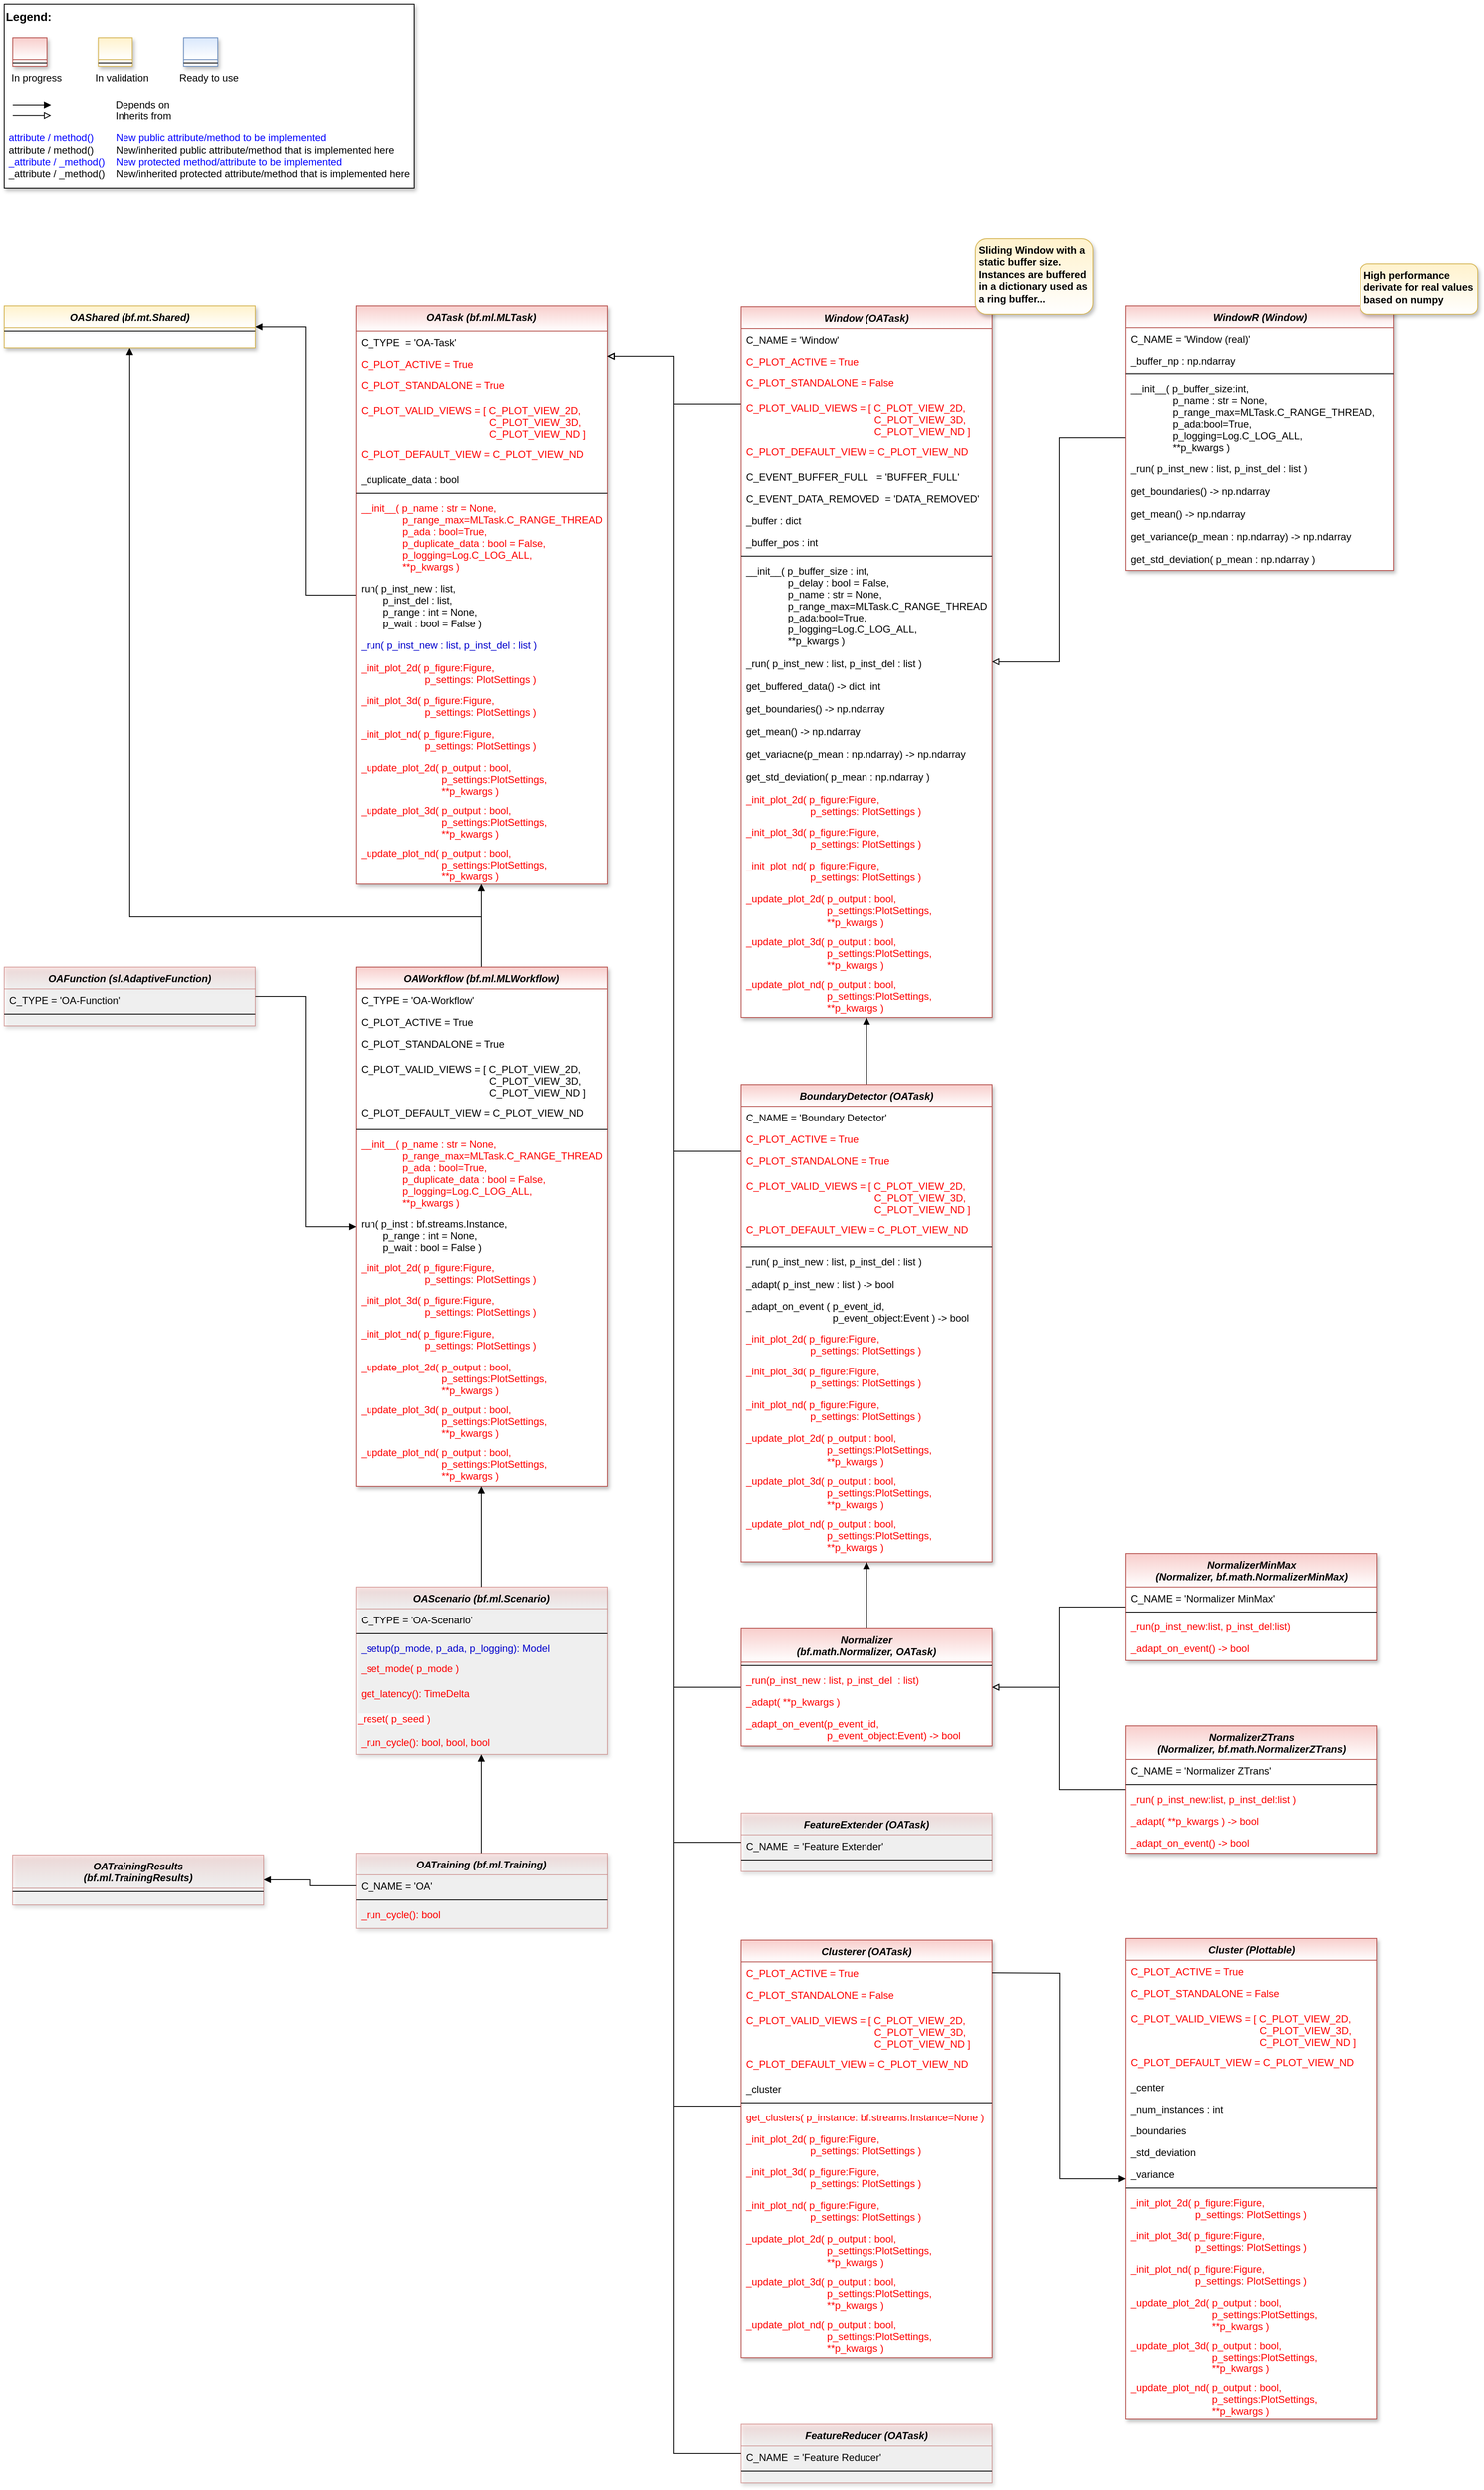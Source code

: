 <mxfile version="20.2.8" type="device"><diagram id="C5RBs43oDa-KdzZeNtuy" name="Page-1"><mxGraphModel dx="2810" dy="1265" grid="1" gridSize="10" guides="1" tooltips="1" connect="1" arrows="1" fold="1" page="1" pageScale="1" pageWidth="2336" pageHeight="1654" math="0" shadow="0"><root><mxCell id="WIyWlLk6GJQsqaUBKTNV-0"/><mxCell id="WIyWlLk6GJQsqaUBKTNV-1" parent="WIyWlLk6GJQsqaUBKTNV-0"/><mxCell id="NC4ok9Ms9W8lQ4tfJlZF-20" style="edgeStyle=orthogonalEdgeStyle;rounded=0;orthogonalLoop=1;jettySize=auto;html=1;fontColor=#FF0000;endArrow=block;endFill=1;" parent="WIyWlLk6GJQsqaUBKTNV-1" source="ado_M-dr3WUVXcom1yO_-1" target="NC4ok9Ms9W8lQ4tfJlZF-16" edge="1"><mxGeometry relative="1" as="geometry"/></mxCell><mxCell id="ado_M-dr3WUVXcom1yO_-1" value="OATask (bf.ml.MLTask)" style="swimlane;fontStyle=3;align=center;verticalAlign=top;childLayout=stackLayout;horizontal=1;startSize=30;horizontalStack=0;resizeParent=1;resizeLast=0;collapsible=1;marginBottom=0;rounded=0;shadow=1;strokeWidth=1;fillColor=#f8cecc;strokeColor=#b85450;swimlaneFillColor=#ffffff;gradientColor=#FFFFFF;" parent="WIyWlLk6GJQsqaUBKTNV-1" vertex="1"><mxGeometry x="460" y="400" width="300" height="691" as="geometry"><mxRectangle x="230" y="140" width="160" height="26" as="alternateBounds"/></mxGeometry></mxCell><mxCell id="fdyP1tWBDfPf_pqGQ-dC-29" value="C_TYPE  = 'OA-Task'" style="text;align=left;verticalAlign=top;spacingLeft=4;spacingRight=4;overflow=hidden;rotatable=0;points=[[0,0.5],[1,0.5]];portConstraint=eastwest;" parent="ado_M-dr3WUVXcom1yO_-1" vertex="1"><mxGeometry y="30" width="300" height="26" as="geometry"/></mxCell><mxCell id="NiR23lWWdtpF8f0qRRbo-66" value="C_PLOT_ACTIVE = True" style="text;align=left;verticalAlign=top;spacingLeft=4;spacingRight=4;overflow=hidden;rotatable=0;points=[[0,0.5],[1,0.5]];portConstraint=eastwest;fontColor=#FF0000;" parent="ado_M-dr3WUVXcom1yO_-1" vertex="1"><mxGeometry y="56" width="300" height="26" as="geometry"/></mxCell><mxCell id="NiR23lWWdtpF8f0qRRbo-67" value="C_PLOT_STANDALONE = True" style="text;align=left;verticalAlign=top;spacingLeft=4;spacingRight=4;overflow=hidden;rotatable=0;points=[[0,0.5],[1,0.5]];portConstraint=eastwest;fontColor=#FF0000;" parent="ado_M-dr3WUVXcom1yO_-1" vertex="1"><mxGeometry y="82" width="300" height="30" as="geometry"/></mxCell><mxCell id="NiR23lWWdtpF8f0qRRbo-68" value="C_PLOT_VALID_VIEWS = [ C_PLOT_VIEW_2D,&#10;                                              C_PLOT_VIEW_3D,&#10;                                              C_PLOT_VIEW_ND ]" style="text;align=left;verticalAlign=top;spacingLeft=4;spacingRight=4;overflow=hidden;rotatable=0;points=[[0,0.5],[1,0.5]];portConstraint=eastwest;fontColor=#FF0000;" parent="ado_M-dr3WUVXcom1yO_-1" vertex="1"><mxGeometry y="112" width="300" height="52" as="geometry"/></mxCell><mxCell id="NiR23lWWdtpF8f0qRRbo-69" value="C_PLOT_DEFAULT_VIEW = C_PLOT_VIEW_ND" style="text;align=left;verticalAlign=top;spacingLeft=4;spacingRight=4;overflow=hidden;rotatable=0;points=[[0,0.5],[1,0.5]];portConstraint=eastwest;fontColor=#FF0000;" parent="ado_M-dr3WUVXcom1yO_-1" vertex="1"><mxGeometry y="164" width="300" height="30" as="geometry"/></mxCell><mxCell id="u6E9QgkYVG0doaPipSq0-0" value="_duplicate_data : bool" style="text;align=left;verticalAlign=top;spacingLeft=4;spacingRight=4;overflow=hidden;rotatable=0;points=[[0,0.5],[1,0.5]];portConstraint=eastwest;" vertex="1" parent="ado_M-dr3WUVXcom1yO_-1"><mxGeometry y="194" width="300" height="26" as="geometry"/></mxCell><mxCell id="ado_M-dr3WUVXcom1yO_-2" value="" style="line;html=1;strokeWidth=1;align=left;verticalAlign=middle;spacingTop=-1;spacingLeft=3;spacingRight=3;rotatable=0;labelPosition=right;points=[];portConstraint=eastwest;" parent="ado_M-dr3WUVXcom1yO_-1" vertex="1"><mxGeometry y="220" width="300" height="8" as="geometry"/></mxCell><mxCell id="k9iU4n4au0y_1ybiQBL--0" value="__init__( p_name : str = None,&#10;               p_range_max=MLTask.C_RANGE_THREAD,&#10;               p_ada : bool=True,&#10;               p_duplicate_data : bool = False,&#10;               p_logging=Log.C_LOG_ALL,&#10;               **p_kwargs )" style="text;align=left;verticalAlign=top;spacingLeft=4;spacingRight=4;overflow=hidden;rotatable=0;points=[[0,0.5],[1,0.5]];portConstraint=eastwest;fontColor=#FF0000;" parent="ado_M-dr3WUVXcom1yO_-1" vertex="1"><mxGeometry y="228" width="300" height="96" as="geometry"/></mxCell><mxCell id="KSrY9MKZYB9ACPlfna8P-1" value="run( p_inst_new : list, &#10;        p_inst_del : list,&#10;        p_range : int = None,&#10;        p_wait : bool = False )" style="text;align=left;verticalAlign=top;spacingLeft=4;spacingRight=4;overflow=hidden;rotatable=0;points=[[0,0.5],[1,0.5]];portConstraint=eastwest;fontColor=default;" parent="ado_M-dr3WUVXcom1yO_-1" vertex="1"><mxGeometry y="324" width="300" height="68" as="geometry"/></mxCell><mxCell id="1AHGO8Dt546OYCbEo7ZD-1" value="_run( p_inst_new : list, p_inst_del : list )" style="text;align=left;verticalAlign=top;spacingLeft=4;spacingRight=4;overflow=hidden;rotatable=0;points=[[0,0.5],[1,0.5]];portConstraint=eastwest;fontColor=#0000CC;" parent="ado_M-dr3WUVXcom1yO_-1" vertex="1"><mxGeometry y="392" width="300" height="27" as="geometry"/></mxCell><mxCell id="NiR23lWWdtpF8f0qRRbo-70" value="_init_plot_2d( p_figure:Figure, &#10;                       p_settings: PlotSettings )" style="text;align=left;verticalAlign=top;spacingLeft=4;spacingRight=4;overflow=hidden;rotatable=0;points=[[0,0.5],[1,0.5]];portConstraint=eastwest;fontColor=#FF0000;" parent="ado_M-dr3WUVXcom1yO_-1" vertex="1"><mxGeometry y="419" width="300" height="39" as="geometry"/></mxCell><mxCell id="NiR23lWWdtpF8f0qRRbo-71" value="_init_plot_3d( p_figure:Figure, &#10;                       p_settings: PlotSettings )" style="text;align=left;verticalAlign=top;spacingLeft=4;spacingRight=4;overflow=hidden;rotatable=0;points=[[0,0.5],[1,0.5]];portConstraint=eastwest;fontColor=#FF0000;" parent="ado_M-dr3WUVXcom1yO_-1" vertex="1"><mxGeometry y="458" width="300" height="40" as="geometry"/></mxCell><mxCell id="NiR23lWWdtpF8f0qRRbo-72" value="_init_plot_nd( p_figure:Figure, &#10;                       p_settings: PlotSettings )" style="text;align=left;verticalAlign=top;spacingLeft=4;spacingRight=4;overflow=hidden;rotatable=0;points=[[0,0.5],[1,0.5]];portConstraint=eastwest;fontColor=#FF0000;" parent="ado_M-dr3WUVXcom1yO_-1" vertex="1"><mxGeometry y="498" width="300" height="40" as="geometry"/></mxCell><mxCell id="NiR23lWWdtpF8f0qRRbo-73" value="_update_plot_2d( p_output : bool, &#10;                             p_settings:PlotSettings,&#10;                             **p_kwargs )" style="text;align=left;verticalAlign=top;spacingLeft=4;spacingRight=4;overflow=hidden;rotatable=0;points=[[0,0.5],[1,0.5]];portConstraint=eastwest;fontColor=#FF0000;" parent="ado_M-dr3WUVXcom1yO_-1" vertex="1"><mxGeometry y="538" width="300" height="51" as="geometry"/></mxCell><mxCell id="NiR23lWWdtpF8f0qRRbo-74" value="_update_plot_3d( p_output : bool, &#10;                             p_settings:PlotSettings,&#10;                             **p_kwargs )" style="text;align=left;verticalAlign=top;spacingLeft=4;spacingRight=4;overflow=hidden;rotatable=0;points=[[0,0.5],[1,0.5]];portConstraint=eastwest;fontColor=#FF0000;" parent="ado_M-dr3WUVXcom1yO_-1" vertex="1"><mxGeometry y="589" width="300" height="51" as="geometry"/></mxCell><mxCell id="NiR23lWWdtpF8f0qRRbo-75" value="_update_plot_nd( p_output : bool, &#10;                             p_settings:PlotSettings,&#10;                             **p_kwargs )" style="text;align=left;verticalAlign=top;spacingLeft=4;spacingRight=4;overflow=hidden;rotatable=0;points=[[0,0.5],[1,0.5]];portConstraint=eastwest;fontColor=#FF0000;" parent="ado_M-dr3WUVXcom1yO_-1" vertex="1"><mxGeometry y="640" width="300" height="51" as="geometry"/></mxCell><mxCell id="fcJVb3HREh7NScvAmxeq-0" value="" style="group" parent="WIyWlLk6GJQsqaUBKTNV-1" vertex="1" connectable="0"><mxGeometry x="40" y="40" width="490" height="220" as="geometry"/></mxCell><mxCell id="fcJVb3HREh7NScvAmxeq-1" value="&lt;font color=&quot;#000000&quot; size=&quot;1&quot;&gt;&lt;b style=&quot;font-size: 14px&quot;&gt;Legend:&lt;br&gt;&lt;/b&gt;&lt;/font&gt;&lt;br&gt;&lt;br&gt;&lt;br&gt;&lt;font color=&quot;#0000ff&quot; style=&quot;font-size: 6px&quot;&gt;&lt;br&gt;&lt;/font&gt;&lt;span style=&quot;color: rgb(0 , 0 , 0)&quot;&gt;&lt;font style=&quot;font-size: 4px&quot;&gt;&amp;nbsp; &amp;nbsp;&lt;/font&gt;&amp;nbsp;In progress&amp;nbsp; &amp;nbsp; &amp;nbsp; &amp;nbsp; &amp;nbsp; &amp;nbsp; In validation&amp;nbsp; &amp;nbsp; &amp;nbsp; &amp;nbsp; &amp;nbsp; &amp;nbsp;Ready to use&lt;/span&gt;&lt;font color=&quot;#000000&quot;&gt;&amp;nbsp;&lt;br&gt;&lt;/font&gt;&lt;font color=&quot;#0000ff&quot;&gt;&lt;br&gt;&lt;br&gt;&lt;br&gt;&lt;br&gt;&amp;nbsp;attribute / method()&amp;nbsp; &amp;nbsp; &amp;nbsp; &amp;nbsp; New public attribute/method to be implemented&lt;/font&gt;&lt;br&gt;&lt;font color=&quot;#000000&quot;&gt;&amp;nbsp;&lt;/font&gt;&lt;font color=&quot;#000000&quot;&gt;attribute / method()&lt;span&gt;&#9;&lt;/span&gt;&amp;nbsp; &amp;nbsp; &amp;nbsp; &amp;nbsp;New/inherited public attribute/method that is implemented here&lt;br&gt;&lt;/font&gt;&lt;font color=&quot;#0000ff&quot;&gt;&amp;nbsp;_attribute /&amp;nbsp;&lt;/font&gt;&lt;font color=&quot;#0000ff&quot;&gt;_method()&amp;nbsp; &amp;nbsp; New protected method/attribute to be implemented&lt;/font&gt;&lt;br&gt;&lt;font color=&quot;#000000&quot;&gt;&amp;nbsp;_attribute / _method()&amp;nbsp; &amp;nbsp; New/inherited protected attribute/method that is implemented here&lt;br&gt;&lt;/font&gt;&lt;font color=&quot;#000000&quot;&gt;&lt;br&gt;&lt;br&gt;&lt;br&gt;&lt;br&gt;&lt;br&gt;&lt;/font&gt;" style="text;html=1;align=left;verticalAlign=top;whiteSpace=wrap;rounded=0;fontColor=#006600;strokeColor=#000000;shadow=1;fillColor=#ffffff;" parent="fcJVb3HREh7NScvAmxeq-0" vertex="1"><mxGeometry width="490.0" height="220" as="geometry"/></mxCell><mxCell id="fcJVb3HREh7NScvAmxeq-2" value="Depends on" style="endArrow=block;html=1;labelPosition=right;verticalLabelPosition=middle;align=left;verticalAlign=middle;endFill=1;fontSize=12;" parent="fcJVb3HREh7NScvAmxeq-0" edge="1"><mxGeometry x="-1623.125" y="-2180" width="51.042" height="50" as="geometry"><mxPoint x="10.208" y="120.003" as="sourcePoint"/><mxPoint x="55.991" y="120.003" as="targetPoint"/><mxPoint x="98" as="offset"/><Array as="points"><mxPoint x="30.625" y="120"/></Array></mxGeometry></mxCell><mxCell id="fcJVb3HREh7NScvAmxeq-3" value="Inherits from" style="endArrow=block;html=1;labelPosition=right;verticalLabelPosition=middle;align=left;verticalAlign=middle;endFill=0;fontSize=12;" parent="fcJVb3HREh7NScvAmxeq-0" edge="1"><mxGeometry x="-1623.125" y="-2180" width="51.042" height="50" as="geometry"><mxPoint x="10.208" y="132.385" as="sourcePoint"/><mxPoint x="55.991" y="132.385" as="targetPoint"/><mxPoint x="98" y="1" as="offset"/></mxGeometry></mxCell><mxCell id="fcJVb3HREh7NScvAmxeq-4" value="" style="swimlane;fontStyle=3;align=center;verticalAlign=top;childLayout=stackLayout;horizontal=1;startSize=26;horizontalStack=0;resizeParent=1;resizeLast=0;collapsible=1;marginBottom=0;rounded=0;shadow=1;strokeWidth=1;fillColor=#f8cecc;strokeColor=#b85450;gradientColor=#ffffff;swimlaneFillColor=#ffffff;" parent="fcJVb3HREh7NScvAmxeq-0" vertex="1"><mxGeometry x="10.208" y="40" width="40.833" height="34" as="geometry"><mxRectangle x="230" y="140" width="160" height="26" as="alternateBounds"/></mxGeometry></mxCell><mxCell id="fcJVb3HREh7NScvAmxeq-5" value="" style="line;html=1;strokeWidth=1;align=left;verticalAlign=middle;spacingTop=-1;spacingLeft=3;spacingRight=3;rotatable=0;labelPosition=right;points=[];portConstraint=eastwest;" parent="fcJVb3HREh7NScvAmxeq-4" vertex="1"><mxGeometry y="26" width="40.833" height="8" as="geometry"/></mxCell><mxCell id="fcJVb3HREh7NScvAmxeq-6" value="" style="swimlane;fontStyle=3;align=center;verticalAlign=top;childLayout=stackLayout;horizontal=1;startSize=26;horizontalStack=0;resizeParent=1;resizeLast=0;collapsible=1;marginBottom=0;rounded=0;shadow=1;strokeWidth=1;fillColor=#fff2cc;strokeColor=#d6b656;gradientColor=#ffffff;swimlaneFillColor=#ffffff;" parent="fcJVb3HREh7NScvAmxeq-0" vertex="1"><mxGeometry x="112.292" y="40" width="40.833" height="34" as="geometry"><mxRectangle x="230" y="140" width="160" height="26" as="alternateBounds"/></mxGeometry></mxCell><mxCell id="fcJVb3HREh7NScvAmxeq-7" value="" style="line;html=1;strokeWidth=1;align=left;verticalAlign=middle;spacingTop=-1;spacingLeft=3;spacingRight=3;rotatable=0;labelPosition=right;points=[];portConstraint=eastwest;" parent="fcJVb3HREh7NScvAmxeq-6" vertex="1"><mxGeometry y="26" width="40.833" height="8" as="geometry"/></mxCell><mxCell id="fcJVb3HREh7NScvAmxeq-8" value="" style="swimlane;fontStyle=3;align=center;verticalAlign=top;childLayout=stackLayout;horizontal=1;startSize=26;horizontalStack=0;resizeParent=1;resizeLast=0;collapsible=1;marginBottom=0;rounded=0;shadow=1;strokeWidth=1;fillColor=#dae8fc;strokeColor=#6c8ebf;gradientColor=#ffffff;swimlaneFillColor=#ffffff;" parent="fcJVb3HREh7NScvAmxeq-0" vertex="1"><mxGeometry x="214.375" y="40" width="40.833" height="34" as="geometry"><mxRectangle x="230" y="140" width="160" height="26" as="alternateBounds"/></mxGeometry></mxCell><mxCell id="fcJVb3HREh7NScvAmxeq-9" value="" style="line;html=1;strokeWidth=1;align=left;verticalAlign=middle;spacingTop=-1;spacingLeft=3;spacingRight=3;rotatable=0;labelPosition=right;points=[];portConstraint=eastwest;" parent="fcJVb3HREh7NScvAmxeq-8" vertex="1"><mxGeometry y="26" width="40.833" height="8" as="geometry"/></mxCell><mxCell id="fdyP1tWBDfPf_pqGQ-dC-9" style="edgeStyle=orthogonalEdgeStyle;rounded=0;orthogonalLoop=1;jettySize=auto;html=1;entryX=0.5;entryY=1;entryDx=0;entryDy=0;fontColor=#0000FF;endArrow=block;endFill=1;" parent="WIyWlLk6GJQsqaUBKTNV-1" source="3OC-FlShTz39iofZlzZl-0" target="ado_M-dr3WUVXcom1yO_-1" edge="1"><mxGeometry relative="1" as="geometry"/></mxCell><mxCell id="NC4ok9Ms9W8lQ4tfJlZF-21" style="edgeStyle=orthogonalEdgeStyle;rounded=0;orthogonalLoop=1;jettySize=auto;html=1;fontColor=#FF0000;endArrow=block;endFill=1;exitX=0.5;exitY=0;exitDx=0;exitDy=0;entryX=0.5;entryY=1;entryDx=0;entryDy=0;" parent="WIyWlLk6GJQsqaUBKTNV-1" source="3OC-FlShTz39iofZlzZl-0" target="NC4ok9Ms9W8lQ4tfJlZF-16" edge="1"><mxGeometry relative="1" as="geometry"><Array as="points"><mxPoint x="610" y="1130"/><mxPoint x="190" y="1130"/></Array></mxGeometry></mxCell><mxCell id="3OC-FlShTz39iofZlzZl-0" value="OAWorkflow (bf.ml.MLWorkflow)" style="swimlane;fontStyle=3;align=center;verticalAlign=top;childLayout=stackLayout;horizontal=1;startSize=26;horizontalStack=0;resizeParent=1;resizeLast=0;collapsible=1;marginBottom=0;rounded=0;shadow=1;strokeWidth=1;fillColor=#f8cecc;strokeColor=#b85450;swimlaneFillColor=#ffffff;gradientColor=#FFFFFF;" parent="WIyWlLk6GJQsqaUBKTNV-1" vertex="1"><mxGeometry x="460" y="1190" width="300" height="620" as="geometry"><mxRectangle x="230" y="140" width="160" height="26" as="alternateBounds"/></mxGeometry></mxCell><mxCell id="fdyP1tWBDfPf_pqGQ-dC-80" value="C_TYPE = 'OA-Workflow'" style="text;align=left;verticalAlign=top;spacingLeft=4;spacingRight=4;overflow=hidden;rotatable=0;points=[[0,0.5],[1,0.5]];portConstraint=eastwest;" parent="3OC-FlShTz39iofZlzZl-0" vertex="1"><mxGeometry y="26" width="300" height="26" as="geometry"/></mxCell><mxCell id="NiR23lWWdtpF8f0qRRbo-7" value="C_PLOT_ACTIVE = True" style="text;align=left;verticalAlign=top;spacingLeft=4;spacingRight=4;overflow=hidden;rotatable=0;points=[[0,0.5],[1,0.5]];portConstraint=eastwest;" parent="3OC-FlShTz39iofZlzZl-0" vertex="1"><mxGeometry y="52" width="300" height="26" as="geometry"/></mxCell><mxCell id="NiR23lWWdtpF8f0qRRbo-8" value="C_PLOT_STANDALONE = True" style="text;align=left;verticalAlign=top;spacingLeft=4;spacingRight=4;overflow=hidden;rotatable=0;points=[[0,0.5],[1,0.5]];portConstraint=eastwest;fontColor=default;" parent="3OC-FlShTz39iofZlzZl-0" vertex="1"><mxGeometry y="78" width="300" height="30" as="geometry"/></mxCell><mxCell id="NiR23lWWdtpF8f0qRRbo-10" value="C_PLOT_VALID_VIEWS = [ C_PLOT_VIEW_2D,&#10;                                              C_PLOT_VIEW_3D,&#10;                                              C_PLOT_VIEW_ND ]" style="text;align=left;verticalAlign=top;spacingLeft=4;spacingRight=4;overflow=hidden;rotatable=0;points=[[0,0.5],[1,0.5]];portConstraint=eastwest;fontColor=default;" parent="3OC-FlShTz39iofZlzZl-0" vertex="1"><mxGeometry y="108" width="300" height="52" as="geometry"/></mxCell><mxCell id="NiR23lWWdtpF8f0qRRbo-9" value="C_PLOT_DEFAULT_VIEW = C_PLOT_VIEW_ND" style="text;align=left;verticalAlign=top;spacingLeft=4;spacingRight=4;overflow=hidden;rotatable=0;points=[[0,0.5],[1,0.5]];portConstraint=eastwest;fontColor=default;" parent="3OC-FlShTz39iofZlzZl-0" vertex="1"><mxGeometry y="160" width="300" height="30" as="geometry"/></mxCell><mxCell id="3OC-FlShTz39iofZlzZl-1" value="" style="line;html=1;strokeWidth=1;align=left;verticalAlign=middle;spacingTop=-1;spacingLeft=3;spacingRight=3;rotatable=0;labelPosition=right;points=[];portConstraint=eastwest;" parent="3OC-FlShTz39iofZlzZl-0" vertex="1"><mxGeometry y="190" width="300" height="8" as="geometry"/></mxCell><mxCell id="k9iU4n4au0y_1ybiQBL--2" value="__init__( p_name : str = None,&#10;               p_range_max=MLTask.C_RANGE_THREAD,&#10;               p_ada : bool=True,&#10;               p_duplicate_data : bool = False,&#10;               p_logging=Log.C_LOG_ALL,&#10;               **p_kwargs )" style="text;align=left;verticalAlign=top;spacingLeft=4;spacingRight=4;overflow=hidden;rotatable=0;points=[[0,0.5],[1,0.5]];portConstraint=eastwest;fontColor=#FF0000;" parent="3OC-FlShTz39iofZlzZl-0" vertex="1"><mxGeometry y="198" width="300" height="95" as="geometry"/></mxCell><mxCell id="k9iU4n4au0y_1ybiQBL--1" value="run( p_inst : bf.streams.Instance, &#10;        p_range : int = None,&#10;        p_wait : bool = False )" style="text;align=left;verticalAlign=top;spacingLeft=4;spacingRight=4;overflow=hidden;rotatable=0;points=[[0,0.5],[1,0.5]];portConstraint=eastwest;fontColor=default;" parent="3OC-FlShTz39iofZlzZl-0" vertex="1"><mxGeometry y="293" width="300" height="52" as="geometry"/></mxCell><mxCell id="NiR23lWWdtpF8f0qRRbo-1" value="_init_plot_2d( p_figure:Figure, &#10;                       p_settings: PlotSettings )" style="text;align=left;verticalAlign=top;spacingLeft=4;spacingRight=4;overflow=hidden;rotatable=0;points=[[0,0.5],[1,0.5]];portConstraint=eastwest;fontColor=#FF0000;" parent="3OC-FlShTz39iofZlzZl-0" vertex="1"><mxGeometry y="345" width="300" height="39" as="geometry"/></mxCell><mxCell id="NiR23lWWdtpF8f0qRRbo-2" value="_init_plot_3d( p_figure:Figure, &#10;                       p_settings: PlotSettings )" style="text;align=left;verticalAlign=top;spacingLeft=4;spacingRight=4;overflow=hidden;rotatable=0;points=[[0,0.5],[1,0.5]];portConstraint=eastwest;fontColor=#FF0000;" parent="3OC-FlShTz39iofZlzZl-0" vertex="1"><mxGeometry y="384" width="300" height="40" as="geometry"/></mxCell><mxCell id="NiR23lWWdtpF8f0qRRbo-3" value="_init_plot_nd( p_figure:Figure, &#10;                       p_settings: PlotSettings )" style="text;align=left;verticalAlign=top;spacingLeft=4;spacingRight=4;overflow=hidden;rotatable=0;points=[[0,0.5],[1,0.5]];portConstraint=eastwest;fontColor=#FF0000;" parent="3OC-FlShTz39iofZlzZl-0" vertex="1"><mxGeometry y="424" width="300" height="40" as="geometry"/></mxCell><mxCell id="NiR23lWWdtpF8f0qRRbo-4" value="_update_plot_2d( p_output : bool, &#10;                             p_settings:PlotSettings,&#10;                             **p_kwargs )" style="text;align=left;verticalAlign=top;spacingLeft=4;spacingRight=4;overflow=hidden;rotatable=0;points=[[0,0.5],[1,0.5]];portConstraint=eastwest;fontColor=#FF0000;" parent="3OC-FlShTz39iofZlzZl-0" vertex="1"><mxGeometry y="464" width="300" height="51" as="geometry"/></mxCell><mxCell id="NiR23lWWdtpF8f0qRRbo-5" value="_update_plot_3d( p_output : bool, &#10;                             p_settings:PlotSettings,&#10;                             **p_kwargs )" style="text;align=left;verticalAlign=top;spacingLeft=4;spacingRight=4;overflow=hidden;rotatable=0;points=[[0,0.5],[1,0.5]];portConstraint=eastwest;fontColor=#FF0000;" parent="3OC-FlShTz39iofZlzZl-0" vertex="1"><mxGeometry y="515" width="300" height="51" as="geometry"/></mxCell><mxCell id="NiR23lWWdtpF8f0qRRbo-6" value="_update_plot_nd( p_output : bool, &#10;                             p_settings:PlotSettings,&#10;                             **p_kwargs )" style="text;align=left;verticalAlign=top;spacingLeft=4;spacingRight=4;overflow=hidden;rotatable=0;points=[[0,0.5],[1,0.5]];portConstraint=eastwest;fontColor=#FF0000;" parent="3OC-FlShTz39iofZlzZl-0" vertex="1"><mxGeometry y="566" width="300" height="51" as="geometry"/></mxCell><mxCell id="fdyP1tWBDfPf_pqGQ-dC-82" style="edgeStyle=orthogonalEdgeStyle;rounded=0;orthogonalLoop=1;jettySize=auto;html=1;endArrow=block;endFill=1;fontColor=#0000FF;" parent="WIyWlLk6GJQsqaUBKTNV-1" source="fdyP1tWBDfPf_pqGQ-dC-23" target="3OC-FlShTz39iofZlzZl-0" edge="1"><mxGeometry relative="1" as="geometry"><mxPoint x="890" y="1810" as="targetPoint"/></mxGeometry></mxCell><mxCell id="fdyP1tWBDfPf_pqGQ-dC-23" value="OAScenario (bf.ml.Scenario)" style="swimlane;fontStyle=3;align=center;verticalAlign=top;childLayout=stackLayout;horizontal=1;startSize=26;horizontalStack=0;resizeParent=1;resizeLast=0;collapsible=1;marginBottom=0;rounded=0;shadow=1;strokeWidth=1;fillColor=#f8cecc;strokeColor=#b85450;swimlaneFillColor=#ffffff;gradientColor=#ffffff;opacity=50;" parent="WIyWlLk6GJQsqaUBKTNV-1" vertex="1"><mxGeometry x="460" y="1930" width="300" height="200" as="geometry"><mxRectangle x="230" y="140" width="160" height="26" as="alternateBounds"/></mxGeometry></mxCell><mxCell id="NC4ok9Ms9W8lQ4tfJlZF-8" value="C_TYPE = 'OA-Scenario'" style="text;align=left;verticalAlign=top;spacingLeft=4;spacingRight=4;overflow=hidden;rotatable=0;points=[[0,0.5],[1,0.5]];portConstraint=eastwest;" parent="fdyP1tWBDfPf_pqGQ-dC-23" vertex="1"><mxGeometry y="26" width="300" height="26" as="geometry"/></mxCell><mxCell id="fdyP1tWBDfPf_pqGQ-dC-24" value="" style="line;html=1;strokeWidth=1;align=left;verticalAlign=middle;spacingTop=-1;spacingLeft=3;spacingRight=3;rotatable=0;labelPosition=right;points=[];portConstraint=eastwest;" parent="fdyP1tWBDfPf_pqGQ-dC-23" vertex="1"><mxGeometry y="52" width="300" height="8" as="geometry"/></mxCell><mxCell id="NC4ok9Ms9W8lQ4tfJlZF-9" value="_setup(p_mode, p_ada, p_logging): Model" style="text;align=left;verticalAlign=top;spacingLeft=4;spacingRight=4;overflow=hidden;rotatable=0;points=[[0,0.5],[1,0.5]];portConstraint=eastwest;fontColor=#0000CC;" parent="fdyP1tWBDfPf_pqGQ-dC-23" vertex="1"><mxGeometry y="60" width="300" height="24" as="geometry"/></mxCell><mxCell id="NC4ok9Ms9W8lQ4tfJlZF-10" value="_set_mode( p_mode )" style="text;align=left;verticalAlign=top;spacingLeft=4;spacingRight=4;overflow=hidden;rotatable=0;points=[[0,0.5],[1,0.5]];portConstraint=eastwest;fontColor=#FF0000;" parent="fdyP1tWBDfPf_pqGQ-dC-23" vertex="1"><mxGeometry y="84" width="300" height="30" as="geometry"/></mxCell><mxCell id="NC4ok9Ms9W8lQ4tfJlZF-11" value="get_latency(): TimeDelta" style="text;align=left;verticalAlign=top;spacingLeft=4;spacingRight=4;overflow=hidden;rotatable=0;points=[[0,0.5],[1,0.5]];portConstraint=eastwest;fontColor=#FF0000;" parent="fdyP1tWBDfPf_pqGQ-dC-23" vertex="1"><mxGeometry y="114" width="300" height="30" as="geometry"/></mxCell><mxCell id="NC4ok9Ms9W8lQ4tfJlZF-12" value="&lt;span style=&quot;font-family: helvetica; font-size: 12px; font-style: normal; font-weight: 400; letter-spacing: normal; text-align: left; text-indent: 0px; text-transform: none; word-spacing: 0px; background-color: rgb(248, 249, 250); display: inline; float: none;&quot;&gt;_reset( p_seed )&lt;/span&gt;" style="text;whiteSpace=wrap;html=1;fontColor=#FF0000;" parent="fdyP1tWBDfPf_pqGQ-dC-23" vertex="1"><mxGeometry y="144" width="300" height="28" as="geometry"/></mxCell><mxCell id="NC4ok9Ms9W8lQ4tfJlZF-13" value="_run_cycle(): bool, bool, bool" style="text;align=left;verticalAlign=top;spacingLeft=4;spacingRight=4;overflow=hidden;rotatable=0;points=[[0,0.5],[1,0.5]];portConstraint=eastwest;fontColor=#FF0000;" parent="fdyP1tWBDfPf_pqGQ-dC-23" vertex="1"><mxGeometry y="172" width="300" height="26" as="geometry"/></mxCell><mxCell id="fdyP1tWBDfPf_pqGQ-dC-84" style="edgeStyle=orthogonalEdgeStyle;rounded=0;orthogonalLoop=1;jettySize=auto;html=1;entryX=0.5;entryY=1;entryDx=0;entryDy=0;endArrow=block;endFill=1;fontColor=#0000FF;" parent="WIyWlLk6GJQsqaUBKTNV-1" source="fdyP1tWBDfPf_pqGQ-dC-26" target="fdyP1tWBDfPf_pqGQ-dC-23" edge="1"><mxGeometry relative="1" as="geometry"/></mxCell><mxCell id="fdyP1tWBDfPf_pqGQ-dC-26" value="OATraining (bf.ml.Training)" style="swimlane;fontStyle=3;align=center;verticalAlign=top;childLayout=stackLayout;horizontal=1;startSize=26;horizontalStack=0;resizeParent=1;resizeLast=0;collapsible=1;marginBottom=0;rounded=0;shadow=1;strokeWidth=1;fillColor=#f8cecc;strokeColor=#b85450;swimlaneFillColor=#ffffff;gradientColor=#ffffff;opacity=50;" parent="WIyWlLk6GJQsqaUBKTNV-1" vertex="1"><mxGeometry x="460" y="2248" width="300" height="90" as="geometry"><mxRectangle x="230" y="140" width="160" height="26" as="alternateBounds"/></mxGeometry></mxCell><mxCell id="NC4ok9Ms9W8lQ4tfJlZF-15" value="C_NAME = 'OA'" style="text;align=left;verticalAlign=top;spacingLeft=4;spacingRight=4;overflow=hidden;rotatable=0;points=[[0,0.5],[1,0.5]];portConstraint=eastwest;" parent="fdyP1tWBDfPf_pqGQ-dC-26" vertex="1"><mxGeometry y="26" width="300" height="26" as="geometry"/></mxCell><mxCell id="fdyP1tWBDfPf_pqGQ-dC-27" value="" style="line;html=1;strokeWidth=1;align=left;verticalAlign=middle;spacingTop=-1;spacingLeft=3;spacingRight=3;rotatable=0;labelPosition=right;points=[];portConstraint=eastwest;" parent="fdyP1tWBDfPf_pqGQ-dC-26" vertex="1"><mxGeometry y="52" width="300" height="8" as="geometry"/></mxCell><mxCell id="NC4ok9Ms9W8lQ4tfJlZF-14" value="_run_cycle(): bool" style="text;align=left;verticalAlign=top;spacingLeft=4;spacingRight=4;overflow=hidden;rotatable=0;points=[[0,0.5],[1,0.5]];portConstraint=eastwest;fontColor=#FF0000;" parent="fdyP1tWBDfPf_pqGQ-dC-26" vertex="1"><mxGeometry y="60" width="300" height="24" as="geometry"/></mxCell><mxCell id="fdyP1tWBDfPf_pqGQ-dC-35" value="OATrainingResults &#10;(bf.ml.TrainingResults)" style="swimlane;fontStyle=3;align=center;verticalAlign=top;childLayout=stackLayout;horizontal=1;startSize=40;horizontalStack=0;resizeParent=1;resizeLast=0;collapsible=1;marginBottom=0;rounded=0;shadow=1;strokeWidth=1;fillColor=#f8cecc;strokeColor=#b85450;swimlaneFillColor=#ffffff;gradientColor=#ffffff;opacity=50;" parent="WIyWlLk6GJQsqaUBKTNV-1" vertex="1"><mxGeometry x="50" y="2250" width="300" height="60" as="geometry"><mxRectangle x="230" y="140" width="160" height="26" as="alternateBounds"/></mxGeometry></mxCell><mxCell id="fdyP1tWBDfPf_pqGQ-dC-36" value="" style="line;html=1;strokeWidth=1;align=left;verticalAlign=middle;spacingTop=-1;spacingLeft=3;spacingRight=3;rotatable=0;labelPosition=right;points=[];portConstraint=eastwest;" parent="fdyP1tWBDfPf_pqGQ-dC-35" vertex="1"><mxGeometry y="40" width="300" height="8" as="geometry"/></mxCell><mxCell id="oYwBKhMqCTmMdZ0fKWpn-2" style="edgeStyle=orthogonalEdgeStyle;rounded=0;orthogonalLoop=1;jettySize=auto;html=1;fontSize=14;endArrow=block;endFill=0;" parent="WIyWlLk6GJQsqaUBKTNV-1" source="fdyP1tWBDfPf_pqGQ-dC-42" target="ado_M-dr3WUVXcom1yO_-1" edge="1"><mxGeometry relative="1" as="geometry"><Array as="points"><mxPoint x="840" y="518"/><mxPoint x="840" y="460"/></Array></mxGeometry></mxCell><mxCell id="fdyP1tWBDfPf_pqGQ-dC-42" value="Window (OATask)" style="swimlane;fontStyle=3;align=center;verticalAlign=top;childLayout=stackLayout;horizontal=1;startSize=26;horizontalStack=0;resizeParent=1;resizeLast=0;collapsible=1;marginBottom=0;rounded=0;shadow=1;strokeWidth=1;swimlaneFillColor=#ffffff;fillColor=#f8cecc;strokeColor=#b85450;gradientColor=#FFFFFF;" parent="WIyWlLk6GJQsqaUBKTNV-1" vertex="1"><mxGeometry x="920" y="401" width="300" height="849" as="geometry"><mxRectangle x="230" y="140" width="160" height="26" as="alternateBounds"/></mxGeometry></mxCell><mxCell id="fdyP1tWBDfPf_pqGQ-dC-44" value="C_NAME = 'Window'" style="text;align=left;verticalAlign=top;spacingLeft=4;spacingRight=4;overflow=hidden;rotatable=0;points=[[0,0.5],[1,0.5]];portConstraint=eastwest;fontColor=default;" parent="fdyP1tWBDfPf_pqGQ-dC-42" vertex="1"><mxGeometry y="26" width="300" height="26" as="geometry"/></mxCell><mxCell id="NiR23lWWdtpF8f0qRRbo-17" value="C_PLOT_ACTIVE = True" style="text;align=left;verticalAlign=top;spacingLeft=4;spacingRight=4;overflow=hidden;rotatable=0;points=[[0,0.5],[1,0.5]];portConstraint=eastwest;fontColor=#FF0000;" parent="fdyP1tWBDfPf_pqGQ-dC-42" vertex="1"><mxGeometry y="52" width="300" height="26" as="geometry"/></mxCell><mxCell id="NiR23lWWdtpF8f0qRRbo-18" value="C_PLOT_STANDALONE = False" style="text;align=left;verticalAlign=top;spacingLeft=4;spacingRight=4;overflow=hidden;rotatable=0;points=[[0,0.5],[1,0.5]];portConstraint=eastwest;fontColor=#FF0000;" parent="fdyP1tWBDfPf_pqGQ-dC-42" vertex="1"><mxGeometry y="78" width="300" height="30" as="geometry"/></mxCell><mxCell id="NiR23lWWdtpF8f0qRRbo-19" value="C_PLOT_VALID_VIEWS = [ C_PLOT_VIEW_2D,&#10;                                              C_PLOT_VIEW_3D,&#10;                                              C_PLOT_VIEW_ND ]" style="text;align=left;verticalAlign=top;spacingLeft=4;spacingRight=4;overflow=hidden;rotatable=0;points=[[0,0.5],[1,0.5]];portConstraint=eastwest;fontColor=#FF0000;" parent="fdyP1tWBDfPf_pqGQ-dC-42" vertex="1"><mxGeometry y="108" width="300" height="52" as="geometry"/></mxCell><mxCell id="NiR23lWWdtpF8f0qRRbo-20" value="C_PLOT_DEFAULT_VIEW = C_PLOT_VIEW_ND" style="text;align=left;verticalAlign=top;spacingLeft=4;spacingRight=4;overflow=hidden;rotatable=0;points=[[0,0.5],[1,0.5]];portConstraint=eastwest;fontColor=#FF0000;" parent="fdyP1tWBDfPf_pqGQ-dC-42" vertex="1"><mxGeometry y="160" width="300" height="30" as="geometry"/></mxCell><mxCell id="RqsyXpQBPQFgxEc13Akh-0" value="C_EVENT_BUFFER_FULL   = 'BUFFER_FULL'" style="text;align=left;verticalAlign=top;spacingLeft=4;spacingRight=4;overflow=hidden;rotatable=0;points=[[0,0.5],[1,0.5]];portConstraint=eastwest;fontColor=default;" parent="fdyP1tWBDfPf_pqGQ-dC-42" vertex="1"><mxGeometry y="190" width="300" height="26" as="geometry"/></mxCell><mxCell id="E04wLSxEPzHpS0Ez6FtS-18" value="C_EVENT_DATA_REMOVED  = 'DATA_REMOVED'" style="text;align=left;verticalAlign=top;spacingLeft=4;spacingRight=4;overflow=hidden;rotatable=0;points=[[0,0.5],[1,0.5]];portConstraint=eastwest;fontColor=default;" parent="fdyP1tWBDfPf_pqGQ-dC-42" vertex="1"><mxGeometry y="216" width="300" height="26" as="geometry"/></mxCell><mxCell id="JdG2CdHGUugIeo8cxUKs-15" value="_buffer : dict" style="text;align=left;verticalAlign=top;spacingLeft=4;spacingRight=4;overflow=hidden;rotatable=0;points=[[0,0.5],[1,0.5]];portConstraint=eastwest;fontColor=default;" parent="fdyP1tWBDfPf_pqGQ-dC-42" vertex="1"><mxGeometry y="242" width="300" height="26" as="geometry"/></mxCell><mxCell id="JdG2CdHGUugIeo8cxUKs-18" value="_buffer_pos : int" style="text;align=left;verticalAlign=top;spacingLeft=4;spacingRight=4;overflow=hidden;rotatable=0;points=[[0,0.5],[1,0.5]];portConstraint=eastwest;fontColor=default;" parent="fdyP1tWBDfPf_pqGQ-dC-42" vertex="1"><mxGeometry y="268" width="300" height="26" as="geometry"/></mxCell><mxCell id="fdyP1tWBDfPf_pqGQ-dC-45" value="" style="line;html=1;strokeWidth=1;align=left;verticalAlign=middle;spacingTop=-1;spacingLeft=3;spacingRight=3;rotatable=0;labelPosition=right;points=[];portConstraint=eastwest;" parent="fdyP1tWBDfPf_pqGQ-dC-42" vertex="1"><mxGeometry y="294" width="300" height="8" as="geometry"/></mxCell><mxCell id="JdG2CdHGUugIeo8cxUKs-25" value="__init__( p_buffer_size : int,&#10;               p_delay : bool = False,&#10;               p_name : str = None,&#10;               p_range_max=MLTask.C_RANGE_THREAD,&#10;               p_ada:bool=True,&#10;               p_logging=Log.C_LOG_ALL,&#10;               **p_kwargs )" style="text;align=left;verticalAlign=top;spacingLeft=4;spacingRight=4;overflow=hidden;rotatable=0;points=[[0,0.5],[1,0.5]];portConstraint=eastwest;fontColor=default;" parent="fdyP1tWBDfPf_pqGQ-dC-42" vertex="1"><mxGeometry y="302" width="300" height="111" as="geometry"/></mxCell><mxCell id="JdG2CdHGUugIeo8cxUKs-23" value="_run( p_inst_new : list, p_inst_del : list )" style="text;align=left;verticalAlign=top;spacingLeft=4;spacingRight=4;overflow=hidden;rotatable=0;points=[[0,0.5],[1,0.5]];portConstraint=eastwest;fontColor=default;" parent="fdyP1tWBDfPf_pqGQ-dC-42" vertex="1"><mxGeometry y="413" width="300" height="27" as="geometry"/></mxCell><mxCell id="E04wLSxEPzHpS0Ez6FtS-15" value="get_buffered_data() -&gt; dict, int" style="text;align=left;verticalAlign=top;spacingLeft=4;spacingRight=4;overflow=hidden;rotatable=0;points=[[0,0.5],[1,0.5]];portConstraint=eastwest;fontColor=default;" parent="fdyP1tWBDfPf_pqGQ-dC-42" vertex="1"><mxGeometry y="440" width="300" height="27" as="geometry"/></mxCell><mxCell id="E04wLSxEPzHpS0Ez6FtS-16" value="get_boundaries() -&gt; np.ndarray" style="text;align=left;verticalAlign=top;spacingLeft=4;spacingRight=4;overflow=hidden;rotatable=0;points=[[0,0.5],[1,0.5]];portConstraint=eastwest;fontColor=default;" parent="fdyP1tWBDfPf_pqGQ-dC-42" vertex="1"><mxGeometry y="467" width="300" height="27" as="geometry"/></mxCell><mxCell id="JdG2CdHGUugIeo8cxUKs-21" value="get_mean() -&gt; np.ndarray" style="text;align=left;verticalAlign=top;spacingLeft=4;spacingRight=4;overflow=hidden;rotatable=0;points=[[0,0.5],[1,0.5]];portConstraint=eastwest;fontColor=default;" parent="fdyP1tWBDfPf_pqGQ-dC-42" vertex="1"><mxGeometry y="494" width="300" height="27" as="geometry"/></mxCell><mxCell id="JdG2CdHGUugIeo8cxUKs-22" value="get_variacne(p_mean : np.ndarray) -&gt; np.ndarray" style="text;align=left;verticalAlign=top;spacingLeft=4;spacingRight=4;overflow=hidden;rotatable=0;points=[[0,0.5],[1,0.5]];portConstraint=eastwest;fontColor=default;" parent="fdyP1tWBDfPf_pqGQ-dC-42" vertex="1"><mxGeometry y="521" width="300" height="27" as="geometry"/></mxCell><mxCell id="pPdr0qeyamN89s2_2vg2-1" value="get_std_deviation( p_mean : np.ndarray )" style="text;align=left;verticalAlign=top;spacingLeft=4;spacingRight=4;overflow=hidden;rotatable=0;points=[[0,0.5],[1,0.5]];portConstraint=eastwest;fontColor=default;" parent="fdyP1tWBDfPf_pqGQ-dC-42" vertex="1"><mxGeometry y="548" width="300" height="27" as="geometry"/></mxCell><mxCell id="NiR23lWWdtpF8f0qRRbo-11" value="_init_plot_2d( p_figure:Figure, &#10;                       p_settings: PlotSettings )" style="text;align=left;verticalAlign=top;spacingLeft=4;spacingRight=4;overflow=hidden;rotatable=0;points=[[0,0.5],[1,0.5]];portConstraint=eastwest;fontColor=#FF0000;" parent="fdyP1tWBDfPf_pqGQ-dC-42" vertex="1"><mxGeometry y="575" width="300" height="39" as="geometry"/></mxCell><mxCell id="NiR23lWWdtpF8f0qRRbo-12" value="_init_plot_3d( p_figure:Figure, &#10;                       p_settings: PlotSettings )" style="text;align=left;verticalAlign=top;spacingLeft=4;spacingRight=4;overflow=hidden;rotatable=0;points=[[0,0.5],[1,0.5]];portConstraint=eastwest;fontColor=#FF0000;" parent="fdyP1tWBDfPf_pqGQ-dC-42" vertex="1"><mxGeometry y="614" width="300" height="40" as="geometry"/></mxCell><mxCell id="NiR23lWWdtpF8f0qRRbo-13" value="_init_plot_nd( p_figure:Figure, &#10;                       p_settings: PlotSettings )" style="text;align=left;verticalAlign=top;spacingLeft=4;spacingRight=4;overflow=hidden;rotatable=0;points=[[0,0.5],[1,0.5]];portConstraint=eastwest;fontColor=#FF0000;" parent="fdyP1tWBDfPf_pqGQ-dC-42" vertex="1"><mxGeometry y="654" width="300" height="40" as="geometry"/></mxCell><mxCell id="NiR23lWWdtpF8f0qRRbo-14" value="_update_plot_2d( p_output : bool, &#10;                             p_settings:PlotSettings,&#10;                             **p_kwargs )" style="text;align=left;verticalAlign=top;spacingLeft=4;spacingRight=4;overflow=hidden;rotatable=0;points=[[0,0.5],[1,0.5]];portConstraint=eastwest;fontColor=#FF0000;" parent="fdyP1tWBDfPf_pqGQ-dC-42" vertex="1"><mxGeometry y="694" width="300" height="51" as="geometry"/></mxCell><mxCell id="NiR23lWWdtpF8f0qRRbo-15" value="_update_plot_3d( p_output : bool, &#10;                             p_settings:PlotSettings,&#10;                             **p_kwargs )" style="text;align=left;verticalAlign=top;spacingLeft=4;spacingRight=4;overflow=hidden;rotatable=0;points=[[0,0.5],[1,0.5]];portConstraint=eastwest;fontColor=#FF0000;" parent="fdyP1tWBDfPf_pqGQ-dC-42" vertex="1"><mxGeometry y="745" width="300" height="51" as="geometry"/></mxCell><mxCell id="NiR23lWWdtpF8f0qRRbo-16" value="_update_plot_nd( p_output : bool, &#10;                             p_settings:PlotSettings,&#10;                             **p_kwargs )" style="text;align=left;verticalAlign=top;spacingLeft=4;spacingRight=4;overflow=hidden;rotatable=0;points=[[0,0.5],[1,0.5]];portConstraint=eastwest;fontColor=#FF0000;" parent="fdyP1tWBDfPf_pqGQ-dC-42" vertex="1"><mxGeometry y="796" width="300" height="51" as="geometry"/></mxCell><mxCell id="F4cRb40SIBlKEnmwUcSt-6" style="edgeStyle=orthogonalEdgeStyle;rounded=0;orthogonalLoop=1;jettySize=auto;html=1;endArrow=block;endFill=0;" parent="WIyWlLk6GJQsqaUBKTNV-1" source="fdyP1tWBDfPf_pqGQ-dC-62" target="ado_M-dr3WUVXcom1yO_-1" edge="1"><mxGeometry relative="1" as="geometry"><Array as="points"><mxPoint x="840" y="2965"/><mxPoint x="840" y="460"/></Array></mxGeometry></mxCell><mxCell id="fdyP1tWBDfPf_pqGQ-dC-62" value="FeatureReducer (OATask)" style="swimlane;fontStyle=3;align=center;verticalAlign=top;childLayout=stackLayout;horizontal=1;startSize=26;horizontalStack=0;resizeParent=1;resizeLast=0;collapsible=1;marginBottom=0;rounded=0;shadow=1;strokeWidth=1;swimlaneFillColor=#ffffff;fillColor=#f8cecc;strokeColor=#b85450;gradientColor=#FFFFFF;opacity=50;" parent="WIyWlLk6GJQsqaUBKTNV-1" vertex="1"><mxGeometry x="920" y="2930" width="300" height="70" as="geometry"><mxRectangle x="230" y="140" width="160" height="26" as="alternateBounds"/></mxGeometry></mxCell><mxCell id="fdyP1tWBDfPf_pqGQ-dC-63" value="C_NAME  = 'Feature Reducer'" style="text;align=left;verticalAlign=top;spacingLeft=4;spacingRight=4;overflow=hidden;rotatable=0;points=[[0,0.5],[1,0.5]];portConstraint=eastwest;" parent="fdyP1tWBDfPf_pqGQ-dC-62" vertex="1"><mxGeometry y="26" width="300" height="26" as="geometry"/></mxCell><mxCell id="fdyP1tWBDfPf_pqGQ-dC-65" value="" style="line;html=1;strokeWidth=1;align=left;verticalAlign=middle;spacingTop=-1;spacingLeft=3;spacingRight=3;rotatable=0;labelPosition=right;points=[];portConstraint=eastwest;" parent="fdyP1tWBDfPf_pqGQ-dC-62" vertex="1"><mxGeometry y="52" width="300" height="8" as="geometry"/></mxCell><mxCell id="F4cRb40SIBlKEnmwUcSt-7" style="edgeStyle=orthogonalEdgeStyle;rounded=0;orthogonalLoop=1;jettySize=auto;html=1;endArrow=block;endFill=0;" parent="WIyWlLk6GJQsqaUBKTNV-1" source="fdyP1tWBDfPf_pqGQ-dC-66" target="ado_M-dr3WUVXcom1yO_-1" edge="1"><mxGeometry relative="1" as="geometry"><Array as="points"><mxPoint x="840" y="2235"/><mxPoint x="840" y="460"/></Array></mxGeometry></mxCell><mxCell id="fdyP1tWBDfPf_pqGQ-dC-66" value="FeatureExtender (OATask)" style="swimlane;fontStyle=3;align=center;verticalAlign=top;childLayout=stackLayout;horizontal=1;startSize=26;horizontalStack=0;resizeParent=1;resizeLast=0;collapsible=1;marginBottom=0;rounded=0;shadow=1;strokeWidth=1;swimlaneFillColor=#ffffff;fillColor=#f8cecc;strokeColor=#b85450;gradientColor=#FFFFFF;opacity=50;" parent="WIyWlLk6GJQsqaUBKTNV-1" vertex="1"><mxGeometry x="920" y="2200" width="300" height="70" as="geometry"><mxRectangle x="230" y="140" width="160" height="26" as="alternateBounds"/></mxGeometry></mxCell><mxCell id="fdyP1tWBDfPf_pqGQ-dC-67" value="C_NAME  = 'Feature Extender'" style="text;align=left;verticalAlign=top;spacingLeft=4;spacingRight=4;overflow=hidden;rotatable=0;points=[[0,0.5],[1,0.5]];portConstraint=eastwest;" parent="fdyP1tWBDfPf_pqGQ-dC-66" vertex="1"><mxGeometry y="26" width="300" height="26" as="geometry"/></mxCell><mxCell id="fdyP1tWBDfPf_pqGQ-dC-69" value="" style="line;html=1;strokeWidth=1;align=left;verticalAlign=middle;spacingTop=-1;spacingLeft=3;spacingRight=3;rotatable=0;labelPosition=right;points=[];portConstraint=eastwest;" parent="fdyP1tWBDfPf_pqGQ-dC-66" vertex="1"><mxGeometry y="52" width="300" height="8" as="geometry"/></mxCell><mxCell id="F4cRb40SIBlKEnmwUcSt-8" style="edgeStyle=orthogonalEdgeStyle;rounded=0;orthogonalLoop=1;jettySize=auto;html=1;endArrow=block;endFill=0;exitX=0.003;exitY=0;exitDx=0;exitDy=0;exitPerimeter=0;" parent="WIyWlLk6GJQsqaUBKTNV-1" source="NC4ok9Ms9W8lQ4tfJlZF-27" target="ado_M-dr3WUVXcom1yO_-1" edge="1"><mxGeometry relative="1" as="geometry"><Array as="points"><mxPoint x="840" y="2550"/><mxPoint x="840" y="460"/></Array></mxGeometry></mxCell><mxCell id="fdyP1tWBDfPf_pqGQ-dC-91" value="Clusterer (OATask)" style="swimlane;fontStyle=3;align=center;verticalAlign=top;childLayout=stackLayout;horizontal=1;startSize=26;horizontalStack=0;resizeParent=1;resizeLast=0;collapsible=1;marginBottom=0;rounded=0;shadow=1;strokeWidth=1;fillColor=#f8cecc;strokeColor=#b85450;swimlaneFillColor=#ffffff;gradientColor=#ffffff;" parent="WIyWlLk6GJQsqaUBKTNV-1" vertex="1"><mxGeometry x="920" y="2352" width="300" height="498" as="geometry"><mxRectangle x="230" y="140" width="160" height="26" as="alternateBounds"/></mxGeometry></mxCell><mxCell id="NiR23lWWdtpF8f0qRRbo-54" value="C_PLOT_ACTIVE = True" style="text;align=left;verticalAlign=top;spacingLeft=4;spacingRight=4;overflow=hidden;rotatable=0;points=[[0,0.5],[1,0.5]];portConstraint=eastwest;fontColor=#FF0000;" parent="fdyP1tWBDfPf_pqGQ-dC-91" vertex="1"><mxGeometry y="26" width="300" height="26" as="geometry"/></mxCell><mxCell id="NiR23lWWdtpF8f0qRRbo-55" value="C_PLOT_STANDALONE = False" style="text;align=left;verticalAlign=top;spacingLeft=4;spacingRight=4;overflow=hidden;rotatable=0;points=[[0,0.5],[1,0.5]];portConstraint=eastwest;fontColor=#FF0000;" parent="fdyP1tWBDfPf_pqGQ-dC-91" vertex="1"><mxGeometry y="52" width="300" height="30" as="geometry"/></mxCell><mxCell id="NiR23lWWdtpF8f0qRRbo-56" value="C_PLOT_VALID_VIEWS = [ C_PLOT_VIEW_2D,&#10;                                              C_PLOT_VIEW_3D,&#10;                                              C_PLOT_VIEW_ND ]" style="text;align=left;verticalAlign=top;spacingLeft=4;spacingRight=4;overflow=hidden;rotatable=0;points=[[0,0.5],[1,0.5]];portConstraint=eastwest;fontColor=#FF0000;" parent="fdyP1tWBDfPf_pqGQ-dC-91" vertex="1"><mxGeometry y="82" width="300" height="52" as="geometry"/></mxCell><mxCell id="NiR23lWWdtpF8f0qRRbo-57" value="C_PLOT_DEFAULT_VIEW = C_PLOT_VIEW_ND" style="text;align=left;verticalAlign=top;spacingLeft=4;spacingRight=4;overflow=hidden;rotatable=0;points=[[0,0.5],[1,0.5]];portConstraint=eastwest;fontColor=#FF0000;" parent="fdyP1tWBDfPf_pqGQ-dC-91" vertex="1"><mxGeometry y="134" width="300" height="30" as="geometry"/></mxCell><mxCell id="NC4ok9Ms9W8lQ4tfJlZF-26" value="_cluster" style="text;align=left;verticalAlign=top;spacingLeft=4;spacingRight=4;overflow=hidden;rotatable=0;points=[[0,0.5],[1,0.5]];portConstraint=eastwest;" parent="fdyP1tWBDfPf_pqGQ-dC-91" vertex="1"><mxGeometry y="164" width="300" height="26" as="geometry"/></mxCell><mxCell id="fdyP1tWBDfPf_pqGQ-dC-95" value="" style="line;html=1;strokeWidth=1;align=left;verticalAlign=middle;spacingTop=-1;spacingLeft=3;spacingRight=3;rotatable=0;labelPosition=right;points=[];portConstraint=eastwest;" parent="fdyP1tWBDfPf_pqGQ-dC-91" vertex="1"><mxGeometry y="190" width="300" height="8" as="geometry"/></mxCell><mxCell id="NC4ok9Ms9W8lQ4tfJlZF-27" value="get_clusters( p_instance: bf.streams.Instance=None )" style="text;align=left;verticalAlign=top;spacingLeft=4;spacingRight=4;overflow=hidden;rotatable=0;points=[[0,0.5],[1,0.5]];portConstraint=eastwest;fontColor=#FF0000;" parent="fdyP1tWBDfPf_pqGQ-dC-91" vertex="1"><mxGeometry y="198" width="300" height="26" as="geometry"/></mxCell><mxCell id="NiR23lWWdtpF8f0qRRbo-58" value="_init_plot_2d( p_figure:Figure, &#10;                       p_settings: PlotSettings )" style="text;align=left;verticalAlign=top;spacingLeft=4;spacingRight=4;overflow=hidden;rotatable=0;points=[[0,0.5],[1,0.5]];portConstraint=eastwest;fontColor=#FF0000;" parent="fdyP1tWBDfPf_pqGQ-dC-91" vertex="1"><mxGeometry y="224" width="300" height="39" as="geometry"/></mxCell><mxCell id="NiR23lWWdtpF8f0qRRbo-59" value="_init_plot_3d( p_figure:Figure, &#10;                       p_settings: PlotSettings )" style="text;align=left;verticalAlign=top;spacingLeft=4;spacingRight=4;overflow=hidden;rotatable=0;points=[[0,0.5],[1,0.5]];portConstraint=eastwest;fontColor=#FF0000;" parent="fdyP1tWBDfPf_pqGQ-dC-91" vertex="1"><mxGeometry y="263" width="300" height="40" as="geometry"/></mxCell><mxCell id="NiR23lWWdtpF8f0qRRbo-60" value="_init_plot_nd( p_figure:Figure, &#10;                       p_settings: PlotSettings )" style="text;align=left;verticalAlign=top;spacingLeft=4;spacingRight=4;overflow=hidden;rotatable=0;points=[[0,0.5],[1,0.5]];portConstraint=eastwest;fontColor=#FF0000;" parent="fdyP1tWBDfPf_pqGQ-dC-91" vertex="1"><mxGeometry y="303" width="300" height="40" as="geometry"/></mxCell><mxCell id="NiR23lWWdtpF8f0qRRbo-61" value="_update_plot_2d( p_output : bool, &#10;                             p_settings:PlotSettings,&#10;                             **p_kwargs )" style="text;align=left;verticalAlign=top;spacingLeft=4;spacingRight=4;overflow=hidden;rotatable=0;points=[[0,0.5],[1,0.5]];portConstraint=eastwest;fontColor=#FF0000;" parent="fdyP1tWBDfPf_pqGQ-dC-91" vertex="1"><mxGeometry y="343" width="300" height="51" as="geometry"/></mxCell><mxCell id="NiR23lWWdtpF8f0qRRbo-62" value="_update_plot_3d( p_output : bool, &#10;                             p_settings:PlotSettings,&#10;                             **p_kwargs )" style="text;align=left;verticalAlign=top;spacingLeft=4;spacingRight=4;overflow=hidden;rotatable=0;points=[[0,0.5],[1,0.5]];portConstraint=eastwest;fontColor=#FF0000;" parent="fdyP1tWBDfPf_pqGQ-dC-91" vertex="1"><mxGeometry y="394" width="300" height="51" as="geometry"/></mxCell><mxCell id="NiR23lWWdtpF8f0qRRbo-63" value="_update_plot_nd( p_output : bool, &#10;                             p_settings:PlotSettings,&#10;                             **p_kwargs )" style="text;align=left;verticalAlign=top;spacingLeft=4;spacingRight=4;overflow=hidden;rotatable=0;points=[[0,0.5],[1,0.5]];portConstraint=eastwest;fontColor=#FF0000;" parent="fdyP1tWBDfPf_pqGQ-dC-91" vertex="1"><mxGeometry y="445" width="300" height="51" as="geometry"/></mxCell><mxCell id="ZzQm4s6gQr2k5gAJpQ90-0" value="Cluster (Plottable)" style="swimlane;fontStyle=3;align=center;verticalAlign=top;childLayout=stackLayout;horizontal=1;startSize=26;horizontalStack=0;resizeParent=1;resizeLast=0;collapsible=1;marginBottom=0;rounded=0;shadow=1;strokeWidth=1;fillColor=#f8cecc;strokeColor=#b85450;swimlaneFillColor=#ffffff;gradientColor=#ffffff;" parent="WIyWlLk6GJQsqaUBKTNV-1" vertex="1"><mxGeometry x="1380" y="2350" width="300" height="574" as="geometry"><mxRectangle x="230" y="140" width="160" height="26" as="alternateBounds"/></mxGeometry></mxCell><mxCell id="NiR23lWWdtpF8f0qRRbo-44" value="C_PLOT_ACTIVE = True" style="text;align=left;verticalAlign=top;spacingLeft=4;spacingRight=4;overflow=hidden;rotatable=0;points=[[0,0.5],[1,0.5]];portConstraint=eastwest;fontColor=#FF0000;" parent="ZzQm4s6gQr2k5gAJpQ90-0" vertex="1"><mxGeometry y="26" width="300" height="26" as="geometry"/></mxCell><mxCell id="NiR23lWWdtpF8f0qRRbo-45" value="C_PLOT_STANDALONE = False" style="text;align=left;verticalAlign=top;spacingLeft=4;spacingRight=4;overflow=hidden;rotatable=0;points=[[0,0.5],[1,0.5]];portConstraint=eastwest;fontColor=#FF0000;" parent="ZzQm4s6gQr2k5gAJpQ90-0" vertex="1"><mxGeometry y="52" width="300" height="30" as="geometry"/></mxCell><mxCell id="NiR23lWWdtpF8f0qRRbo-46" value="C_PLOT_VALID_VIEWS = [ C_PLOT_VIEW_2D,&#10;                                              C_PLOT_VIEW_3D,&#10;                                              C_PLOT_VIEW_ND ]" style="text;align=left;verticalAlign=top;spacingLeft=4;spacingRight=4;overflow=hidden;rotatable=0;points=[[0,0.5],[1,0.5]];portConstraint=eastwest;fontColor=#FF0000;" parent="ZzQm4s6gQr2k5gAJpQ90-0" vertex="1"><mxGeometry y="82" width="300" height="52" as="geometry"/></mxCell><mxCell id="NiR23lWWdtpF8f0qRRbo-47" value="C_PLOT_DEFAULT_VIEW = C_PLOT_VIEW_ND" style="text;align=left;verticalAlign=top;spacingLeft=4;spacingRight=4;overflow=hidden;rotatable=0;points=[[0,0.5],[1,0.5]];portConstraint=eastwest;fontColor=#FF0000;" parent="ZzQm4s6gQr2k5gAJpQ90-0" vertex="1"><mxGeometry y="134" width="300" height="30" as="geometry"/></mxCell><mxCell id="NiR23lWWdtpF8f0qRRbo-41" value="_center" style="text;align=left;verticalAlign=top;spacingLeft=4;spacingRight=4;overflow=hidden;rotatable=0;points=[[0,0.5],[1,0.5]];portConstraint=eastwest;" parent="ZzQm4s6gQr2k5gAJpQ90-0" vertex="1"><mxGeometry y="164" width="300" height="26" as="geometry"/></mxCell><mxCell id="NiR23lWWdtpF8f0qRRbo-42" value="_num_instances : int" style="text;align=left;verticalAlign=top;spacingLeft=4;spacingRight=4;overflow=hidden;rotatable=0;points=[[0,0.5],[1,0.5]];portConstraint=eastwest;" parent="ZzQm4s6gQr2k5gAJpQ90-0" vertex="1"><mxGeometry y="190" width="300" height="26" as="geometry"/></mxCell><mxCell id="NiR23lWWdtpF8f0qRRbo-43" value="_boundaries" style="text;align=left;verticalAlign=top;spacingLeft=4;spacingRight=4;overflow=hidden;rotatable=0;points=[[0,0.5],[1,0.5]];portConstraint=eastwest;" parent="ZzQm4s6gQr2k5gAJpQ90-0" vertex="1"><mxGeometry y="216" width="300" height="26" as="geometry"/></mxCell><mxCell id="NiR23lWWdtpF8f0qRRbo-64" value="_std_deviation" style="text;align=left;verticalAlign=top;spacingLeft=4;spacingRight=4;overflow=hidden;rotatable=0;points=[[0,0.5],[1,0.5]];portConstraint=eastwest;" parent="ZzQm4s6gQr2k5gAJpQ90-0" vertex="1"><mxGeometry y="242" width="300" height="26" as="geometry"/></mxCell><mxCell id="NiR23lWWdtpF8f0qRRbo-65" value="_variance" style="text;align=left;verticalAlign=top;spacingLeft=4;spacingRight=4;overflow=hidden;rotatable=0;points=[[0,0.5],[1,0.5]];portConstraint=eastwest;" parent="ZzQm4s6gQr2k5gAJpQ90-0" vertex="1"><mxGeometry y="268" width="300" height="26" as="geometry"/></mxCell><mxCell id="ZzQm4s6gQr2k5gAJpQ90-3" value="" style="line;html=1;strokeWidth=1;align=left;verticalAlign=middle;spacingTop=-1;spacingLeft=3;spacingRight=3;rotatable=0;labelPosition=right;points=[];portConstraint=eastwest;" parent="ZzQm4s6gQr2k5gAJpQ90-0" vertex="1"><mxGeometry y="294" width="300" height="8" as="geometry"/></mxCell><mxCell id="NiR23lWWdtpF8f0qRRbo-48" value="_init_plot_2d( p_figure:Figure, &#10;                       p_settings: PlotSettings )" style="text;align=left;verticalAlign=top;spacingLeft=4;spacingRight=4;overflow=hidden;rotatable=0;points=[[0,0.5],[1,0.5]];portConstraint=eastwest;fontColor=#FF0000;" parent="ZzQm4s6gQr2k5gAJpQ90-0" vertex="1"><mxGeometry y="302" width="300" height="39" as="geometry"/></mxCell><mxCell id="NiR23lWWdtpF8f0qRRbo-49" value="_init_plot_3d( p_figure:Figure, &#10;                       p_settings: PlotSettings )" style="text;align=left;verticalAlign=top;spacingLeft=4;spacingRight=4;overflow=hidden;rotatable=0;points=[[0,0.5],[1,0.5]];portConstraint=eastwest;fontColor=#FF0000;" parent="ZzQm4s6gQr2k5gAJpQ90-0" vertex="1"><mxGeometry y="341" width="300" height="40" as="geometry"/></mxCell><mxCell id="NiR23lWWdtpF8f0qRRbo-50" value="_init_plot_nd( p_figure:Figure, &#10;                       p_settings: PlotSettings )" style="text;align=left;verticalAlign=top;spacingLeft=4;spacingRight=4;overflow=hidden;rotatable=0;points=[[0,0.5],[1,0.5]];portConstraint=eastwest;fontColor=#FF0000;" parent="ZzQm4s6gQr2k5gAJpQ90-0" vertex="1"><mxGeometry y="381" width="300" height="40" as="geometry"/></mxCell><mxCell id="NiR23lWWdtpF8f0qRRbo-51" value="_update_plot_2d( p_output : bool, &#10;                             p_settings:PlotSettings,&#10;                             **p_kwargs )" style="text;align=left;verticalAlign=top;spacingLeft=4;spacingRight=4;overflow=hidden;rotatable=0;points=[[0,0.5],[1,0.5]];portConstraint=eastwest;fontColor=#FF0000;" parent="ZzQm4s6gQr2k5gAJpQ90-0" vertex="1"><mxGeometry y="421" width="300" height="51" as="geometry"/></mxCell><mxCell id="NiR23lWWdtpF8f0qRRbo-52" value="_update_plot_3d( p_output : bool, &#10;                             p_settings:PlotSettings,&#10;                             **p_kwargs )" style="text;align=left;verticalAlign=top;spacingLeft=4;spacingRight=4;overflow=hidden;rotatable=0;points=[[0,0.5],[1,0.5]];portConstraint=eastwest;fontColor=#FF0000;" parent="ZzQm4s6gQr2k5gAJpQ90-0" vertex="1"><mxGeometry y="472" width="300" height="51" as="geometry"/></mxCell><mxCell id="NiR23lWWdtpF8f0qRRbo-53" value="_update_plot_nd( p_output : bool, &#10;                             p_settings:PlotSettings,&#10;                             **p_kwargs )" style="text;align=left;verticalAlign=top;spacingLeft=4;spacingRight=4;overflow=hidden;rotatable=0;points=[[0,0.5],[1,0.5]];portConstraint=eastwest;fontColor=#FF0000;" parent="ZzQm4s6gQr2k5gAJpQ90-0" vertex="1"><mxGeometry y="523" width="300" height="51" as="geometry"/></mxCell><mxCell id="ZzQm4s6gQr2k5gAJpQ90-4" style="edgeStyle=orthogonalEdgeStyle;rounded=0;orthogonalLoop=1;jettySize=auto;html=1;entryX=0;entryY=0.5;entryDx=0;entryDy=0;endArrow=block;endFill=1;" parent="WIyWlLk6GJQsqaUBKTNV-1" target="ZzQm4s6gQr2k5gAJpQ90-0" edge="1"><mxGeometry relative="1" as="geometry"><mxPoint x="1220" y="2391" as="sourcePoint"/></mxGeometry></mxCell><mxCell id="oYwBKhMqCTmMdZ0fKWpn-4" style="edgeStyle=orthogonalEdgeStyle;rounded=0;orthogonalLoop=1;jettySize=auto;html=1;fontSize=14;endArrow=block;endFill=0;exitX=0;exitY=0.5;exitDx=0;exitDy=0;" parent="WIyWlLk6GJQsqaUBKTNV-1" source="6KIZsyNkFvf6BareoY1m-1" target="ado_M-dr3WUVXcom1yO_-1" edge="1"><mxGeometry relative="1" as="geometry"><Array as="points"><mxPoint x="840" y="2050"/><mxPoint x="840" y="460"/></Array></mxGeometry></mxCell><mxCell id="NC4ok9Ms9W8lQ4tfJlZF-16" value="OAShared (bf.mt.Shared)" style="swimlane;fontStyle=3;align=center;verticalAlign=top;childLayout=stackLayout;horizontal=1;startSize=26;horizontalStack=0;resizeParent=1;resizeLast=0;collapsible=1;marginBottom=0;rounded=0;shadow=1;strokeWidth=1;fillColor=#fff2cc;strokeColor=#d6b656;swimlaneFillColor=#ffffff;gradientColor=#FFFFFF;" parent="WIyWlLk6GJQsqaUBKTNV-1" vertex="1"><mxGeometry x="40" y="400" width="300" height="50" as="geometry"><mxRectangle x="230" y="140" width="160" height="26" as="alternateBounds"/></mxGeometry></mxCell><mxCell id="NC4ok9Ms9W8lQ4tfJlZF-19" value="" style="line;html=1;strokeWidth=1;align=left;verticalAlign=middle;spacingTop=-1;spacingLeft=3;spacingRight=3;rotatable=0;labelPosition=right;points=[];portConstraint=eastwest;" parent="NC4ok9Ms9W8lQ4tfJlZF-16" vertex="1"><mxGeometry y="26" width="300" height="8" as="geometry"/></mxCell><mxCell id="oYwBKhMqCTmMdZ0fKWpn-3" style="edgeStyle=orthogonalEdgeStyle;rounded=0;orthogonalLoop=1;jettySize=auto;html=1;fontSize=14;endArrow=block;endFill=0;exitX=0;exitY=0.5;exitDx=0;exitDy=0;" parent="WIyWlLk6GJQsqaUBKTNV-1" source="djkSZsYrqMZZcw2voRnb-0" target="ado_M-dr3WUVXcom1yO_-1" edge="1"><mxGeometry relative="1" as="geometry"><Array as="points"><mxPoint x="840" y="1410"/><mxPoint x="840" y="460"/></Array></mxGeometry></mxCell><mxCell id="JdG2CdHGUugIeo8cxUKs-2" style="edgeStyle=orthogonalEdgeStyle;rounded=0;orthogonalLoop=1;jettySize=auto;html=1;fontColor=default;endArrow=block;endFill=1;" parent="WIyWlLk6GJQsqaUBKTNV-1" source="djkSZsYrqMZZcw2voRnb-0" target="fdyP1tWBDfPf_pqGQ-dC-42" edge="1"><mxGeometry relative="1" as="geometry"/></mxCell><mxCell id="djkSZsYrqMZZcw2voRnb-0" value="BoundaryDetector (OATask)" style="swimlane;fontStyle=3;align=center;verticalAlign=top;childLayout=stackLayout;horizontal=1;startSize=26;horizontalStack=0;resizeParent=1;resizeLast=0;collapsible=1;marginBottom=0;rounded=0;shadow=1;strokeWidth=1;fillColor=#f8cecc;strokeColor=#b85450;swimlaneFillColor=#ffffff;gradientColor=#ffffff;" parent="WIyWlLk6GJQsqaUBKTNV-1" vertex="1"><mxGeometry x="920" y="1330" width="300" height="570" as="geometry"><mxRectangle x="230" y="140" width="160" height="26" as="alternateBounds"/></mxGeometry></mxCell><mxCell id="djkSZsYrqMZZcw2voRnb-2" value="C_NAME = 'Boundary Detector'" style="text;align=left;verticalAlign=top;spacingLeft=4;spacingRight=4;overflow=hidden;rotatable=0;points=[[0,0.5],[1,0.5]];portConstraint=eastwest;fontColor=default;" parent="djkSZsYrqMZZcw2voRnb-0" vertex="1"><mxGeometry y="26" width="300" height="26" as="geometry"/></mxCell><mxCell id="NiR23lWWdtpF8f0qRRbo-21" value="C_PLOT_ACTIVE = True" style="text;align=left;verticalAlign=top;spacingLeft=4;spacingRight=4;overflow=hidden;rotatable=0;points=[[0,0.5],[1,0.5]];portConstraint=eastwest;fontColor=#FF0000;" parent="djkSZsYrqMZZcw2voRnb-0" vertex="1"><mxGeometry y="52" width="300" height="26" as="geometry"/></mxCell><mxCell id="NiR23lWWdtpF8f0qRRbo-22" value="C_PLOT_STANDALONE = True" style="text;align=left;verticalAlign=top;spacingLeft=4;spacingRight=4;overflow=hidden;rotatable=0;points=[[0,0.5],[1,0.5]];portConstraint=eastwest;fontColor=#FF0000;" parent="djkSZsYrqMZZcw2voRnb-0" vertex="1"><mxGeometry y="78" width="300" height="30" as="geometry"/></mxCell><mxCell id="NiR23lWWdtpF8f0qRRbo-23" value="C_PLOT_VALID_VIEWS = [ C_PLOT_VIEW_2D,&#10;                                              C_PLOT_VIEW_3D,&#10;                                              C_PLOT_VIEW_ND ]" style="text;align=left;verticalAlign=top;spacingLeft=4;spacingRight=4;overflow=hidden;rotatable=0;points=[[0,0.5],[1,0.5]];portConstraint=eastwest;fontColor=#FF0000;" parent="djkSZsYrqMZZcw2voRnb-0" vertex="1"><mxGeometry y="108" width="300" height="52" as="geometry"/></mxCell><mxCell id="NiR23lWWdtpF8f0qRRbo-24" value="C_PLOT_DEFAULT_VIEW = C_PLOT_VIEW_ND" style="text;align=left;verticalAlign=top;spacingLeft=4;spacingRight=4;overflow=hidden;rotatable=0;points=[[0,0.5],[1,0.5]];portConstraint=eastwest;fontColor=#FF0000;" parent="djkSZsYrqMZZcw2voRnb-0" vertex="1"><mxGeometry y="160" width="300" height="30" as="geometry"/></mxCell><mxCell id="djkSZsYrqMZZcw2voRnb-3" value="" style="line;html=1;strokeWidth=1;align=left;verticalAlign=middle;spacingTop=-1;spacingLeft=3;spacingRight=3;rotatable=0;labelPosition=right;points=[];portConstraint=eastwest;" parent="djkSZsYrqMZZcw2voRnb-0" vertex="1"><mxGeometry y="190" width="300" height="8" as="geometry"/></mxCell><mxCell id="k9iU4n4au0y_1ybiQBL--3" value="_run( p_inst_new : list, p_inst_del : list )" style="text;align=left;verticalAlign=top;spacingLeft=4;spacingRight=4;overflow=hidden;rotatable=0;points=[[0,0.5],[1,0.5]];portConstraint=eastwest;fontColor=default;" parent="djkSZsYrqMZZcw2voRnb-0" vertex="1"><mxGeometry y="198" width="300" height="27" as="geometry"/></mxCell><mxCell id="k9iU4n4au0y_1ybiQBL--4" value="_adapt( p_inst_new : list ) -&gt; bool" style="text;align=left;verticalAlign=top;spacingLeft=4;spacingRight=4;overflow=hidden;rotatable=0;points=[[0,0.5],[1,0.5]];portConstraint=eastwest;fontColor=default;" parent="djkSZsYrqMZZcw2voRnb-0" vertex="1"><mxGeometry y="225" width="300" height="26" as="geometry"/></mxCell><mxCell id="E04wLSxEPzHpS0Ez6FtS-19" value="_adapt_on_event ( p_event_id, &#10;                               p_event_object:Event ) -&gt; bool" style="text;align=left;verticalAlign=top;spacingLeft=4;spacingRight=4;overflow=hidden;rotatable=0;points=[[0,0.5],[1,0.5]];portConstraint=eastwest;fontColor=default;" parent="djkSZsYrqMZZcw2voRnb-0" vertex="1"><mxGeometry y="251" width="300" height="39" as="geometry"/></mxCell><mxCell id="NiR23lWWdtpF8f0qRRbo-25" value="_init_plot_2d( p_figure:Figure, &#10;                       p_settings: PlotSettings )" style="text;align=left;verticalAlign=top;spacingLeft=4;spacingRight=4;overflow=hidden;rotatable=0;points=[[0,0.5],[1,0.5]];portConstraint=eastwest;fontColor=#FF0000;" parent="djkSZsYrqMZZcw2voRnb-0" vertex="1"><mxGeometry y="290" width="300" height="39" as="geometry"/></mxCell><mxCell id="NiR23lWWdtpF8f0qRRbo-26" value="_init_plot_3d( p_figure:Figure, &#10;                       p_settings: PlotSettings )" style="text;align=left;verticalAlign=top;spacingLeft=4;spacingRight=4;overflow=hidden;rotatable=0;points=[[0,0.5],[1,0.5]];portConstraint=eastwest;fontColor=#FF0000;" parent="djkSZsYrqMZZcw2voRnb-0" vertex="1"><mxGeometry y="329" width="300" height="40" as="geometry"/></mxCell><mxCell id="NiR23lWWdtpF8f0qRRbo-27" value="_init_plot_nd( p_figure:Figure, &#10;                       p_settings: PlotSettings )" style="text;align=left;verticalAlign=top;spacingLeft=4;spacingRight=4;overflow=hidden;rotatable=0;points=[[0,0.5],[1,0.5]];portConstraint=eastwest;fontColor=#FF0000;" parent="djkSZsYrqMZZcw2voRnb-0" vertex="1"><mxGeometry y="369" width="300" height="40" as="geometry"/></mxCell><mxCell id="NiR23lWWdtpF8f0qRRbo-28" value="_update_plot_2d( p_output : bool, &#10;                             p_settings:PlotSettings,&#10;                             **p_kwargs )" style="text;align=left;verticalAlign=top;spacingLeft=4;spacingRight=4;overflow=hidden;rotatable=0;points=[[0,0.5],[1,0.5]];portConstraint=eastwest;fontColor=#FF0000;" parent="djkSZsYrqMZZcw2voRnb-0" vertex="1"><mxGeometry y="409" width="300" height="51" as="geometry"/></mxCell><mxCell id="NiR23lWWdtpF8f0qRRbo-29" value="_update_plot_3d( p_output : bool, &#10;                             p_settings:PlotSettings,&#10;                             **p_kwargs )" style="text;align=left;verticalAlign=top;spacingLeft=4;spacingRight=4;overflow=hidden;rotatable=0;points=[[0,0.5],[1,0.5]];portConstraint=eastwest;fontColor=#FF0000;" parent="djkSZsYrqMZZcw2voRnb-0" vertex="1"><mxGeometry y="460" width="300" height="51" as="geometry"/></mxCell><mxCell id="NiR23lWWdtpF8f0qRRbo-30" value="_update_plot_nd( p_output : bool, &#10;                             p_settings:PlotSettings,&#10;                             **p_kwargs )" style="text;align=left;verticalAlign=top;spacingLeft=4;spacingRight=4;overflow=hidden;rotatable=0;points=[[0,0.5],[1,0.5]];portConstraint=eastwest;fontColor=#FF0000;" parent="djkSZsYrqMZZcw2voRnb-0" vertex="1"><mxGeometry y="511" width="300" height="51" as="geometry"/></mxCell><mxCell id="oYwBKhMqCTmMdZ0fKWpn-5" style="edgeStyle=orthogonalEdgeStyle;rounded=0;orthogonalLoop=1;jettySize=auto;html=1;fontSize=14;fontColor=#0000CC;endArrow=block;endFill=1;" parent="WIyWlLk6GJQsqaUBKTNV-1" source="NC4ok9Ms9W8lQ4tfJlZF-15" target="fdyP1tWBDfPf_pqGQ-dC-35" edge="1"><mxGeometry relative="1" as="geometry"/></mxCell><mxCell id="E04wLSxEPzHpS0Ez6FtS-3" style="edgeStyle=orthogonalEdgeStyle;rounded=0;orthogonalLoop=1;jettySize=auto;html=1;endArrow=block;endFill=0;" parent="WIyWlLk6GJQsqaUBKTNV-1" source="E04wLSxEPzHpS0Ez6FtS-0" target="6KIZsyNkFvf6BareoY1m-1" edge="1"><mxGeometry relative="1" as="geometry"/></mxCell><mxCell id="E04wLSxEPzHpS0Ez6FtS-0" value="NormalizerMinMax &#10;(Normalizer, bf.math.NormalizerMinMax)" style="swimlane;fontStyle=3;align=center;verticalAlign=top;childLayout=stackLayout;horizontal=1;startSize=40;horizontalStack=0;resizeParent=1;resizeLast=0;collapsible=1;marginBottom=0;rounded=0;shadow=1;strokeWidth=1;fillColor=#f8cecc;strokeColor=#b85450;swimlaneFillColor=#ffffff;gradientColor=#ffffff;" parent="WIyWlLk6GJQsqaUBKTNV-1" vertex="1"><mxGeometry x="1380" y="1890" width="300" height="128" as="geometry"><mxRectangle x="230" y="140" width="160" height="26" as="alternateBounds"/></mxGeometry></mxCell><mxCell id="E04wLSxEPzHpS0Ez6FtS-1" value="C_NAME = 'Normalizer MinMax'" style="text;align=left;verticalAlign=top;spacingLeft=4;spacingRight=4;overflow=hidden;rotatable=0;points=[[0,0.5],[1,0.5]];portConstraint=eastwest;fontColor=default;" parent="E04wLSxEPzHpS0Ez6FtS-0" vertex="1"><mxGeometry y="40" width="300" height="26" as="geometry"/></mxCell><mxCell id="E04wLSxEPzHpS0Ez6FtS-2" value="" style="line;html=1;strokeWidth=1;align=left;verticalAlign=middle;spacingTop=-1;spacingLeft=3;spacingRight=3;rotatable=0;labelPosition=right;points=[];portConstraint=eastwest;" parent="E04wLSxEPzHpS0Ez6FtS-0" vertex="1"><mxGeometry y="66" width="300" height="8" as="geometry"/></mxCell><mxCell id="mpPfMrUnOaPNCQOunQjJ-5" value="_run(p_inst_new:list, p_inst_del:list)" style="text;align=left;verticalAlign=top;spacingLeft=4;spacingRight=4;overflow=hidden;rotatable=0;points=[[0,0.5],[1,0.5]];portConstraint=eastwest;fontColor=#FF0000;" parent="E04wLSxEPzHpS0Ez6FtS-0" vertex="1"><mxGeometry y="74" width="300" height="26" as="geometry"/></mxCell><mxCell id="E04wLSxEPzHpS0Ez6FtS-5" value="_adapt_on_event() -&gt; bool" style="text;align=left;verticalAlign=top;spacingLeft=4;spacingRight=4;overflow=hidden;rotatable=0;points=[[0,0.5],[1,0.5]];portConstraint=eastwest;fontColor=#FF0000;" parent="E04wLSxEPzHpS0Ez6FtS-0" vertex="1"><mxGeometry y="100" width="300" height="26" as="geometry"/></mxCell><mxCell id="F4cRb40SIBlKEnmwUcSt-5" style="edgeStyle=orthogonalEdgeStyle;rounded=0;orthogonalLoop=1;jettySize=auto;html=1;entryX=1;entryY=0.5;entryDx=0;entryDy=0;endArrow=block;endFill=0;" parent="WIyWlLk6GJQsqaUBKTNV-1" source="F4cRb40SIBlKEnmwUcSt-0" target="6KIZsyNkFvf6BareoY1m-1" edge="1"><mxGeometry relative="1" as="geometry"/></mxCell><mxCell id="F4cRb40SIBlKEnmwUcSt-0" value="NormalizerZTrans &#10;(Normalizer, bf.math.NormalizerZTrans)" style="swimlane;fontStyle=3;align=center;verticalAlign=top;childLayout=stackLayout;horizontal=1;startSize=40;horizontalStack=0;resizeParent=1;resizeLast=0;collapsible=1;marginBottom=0;rounded=0;shadow=1;strokeWidth=1;fillColor=#f8cecc;strokeColor=#b85450;swimlaneFillColor=#ffffff;gradientColor=#ffffff;" parent="WIyWlLk6GJQsqaUBKTNV-1" vertex="1"><mxGeometry x="1380" y="2096" width="300" height="152" as="geometry"><mxRectangle x="230" y="140" width="160" height="26" as="alternateBounds"/></mxGeometry></mxCell><mxCell id="F4cRb40SIBlKEnmwUcSt-1" value="C_NAME = 'Normalizer ZTrans'" style="text;align=left;verticalAlign=top;spacingLeft=4;spacingRight=4;overflow=hidden;rotatable=0;points=[[0,0.5],[1,0.5]];portConstraint=eastwest;fontColor=default;" parent="F4cRb40SIBlKEnmwUcSt-0" vertex="1"><mxGeometry y="40" width="300" height="26" as="geometry"/></mxCell><mxCell id="F4cRb40SIBlKEnmwUcSt-2" value="" style="line;html=1;strokeWidth=1;align=left;verticalAlign=middle;spacingTop=-1;spacingLeft=3;spacingRight=3;rotatable=0;labelPosition=right;points=[];portConstraint=eastwest;" parent="F4cRb40SIBlKEnmwUcSt-0" vertex="1"><mxGeometry y="66" width="300" height="8" as="geometry"/></mxCell><mxCell id="F4cRb40SIBlKEnmwUcSt-3" value="_run( p_inst_new:list, p_inst_del:list ) " style="text;align=left;verticalAlign=top;spacingLeft=4;spacingRight=4;overflow=hidden;rotatable=0;points=[[0,0.5],[1,0.5]];portConstraint=eastwest;fontColor=#FF0000;" parent="F4cRb40SIBlKEnmwUcSt-0" vertex="1"><mxGeometry y="74" width="300" height="26" as="geometry"/></mxCell><mxCell id="mpPfMrUnOaPNCQOunQjJ-6" value="_adapt( **p_kwargs ) -&gt; bool" style="text;align=left;verticalAlign=top;spacingLeft=4;spacingRight=4;overflow=hidden;rotatable=0;points=[[0,0.5],[1,0.5]];portConstraint=eastwest;fontColor=#FF0000;" parent="F4cRb40SIBlKEnmwUcSt-0" vertex="1"><mxGeometry y="100" width="300" height="26" as="geometry"/></mxCell><mxCell id="mpPfMrUnOaPNCQOunQjJ-7" value="_adapt_on_event() -&gt; bool" style="text;align=left;verticalAlign=top;spacingLeft=4;spacingRight=4;overflow=hidden;rotatable=0;points=[[0,0.5],[1,0.5]];portConstraint=eastwest;fontColor=#FF0000;" parent="F4cRb40SIBlKEnmwUcSt-0" vertex="1"><mxGeometry y="126" width="300" height="26" as="geometry"/></mxCell><mxCell id="Q4FQ1JrC7CjjHM3attux-6" style="edgeStyle=orthogonalEdgeStyle;rounded=0;orthogonalLoop=1;jettySize=auto;html=1;endArrow=block;endFill=1;" parent="WIyWlLk6GJQsqaUBKTNV-1" source="Q4FQ1JrC7CjjHM3attux-2" target="3OC-FlShTz39iofZlzZl-0" edge="1"><mxGeometry relative="1" as="geometry"/></mxCell><mxCell id="Q4FQ1JrC7CjjHM3attux-2" value="OAFunction (sl.AdaptiveFunction)" style="swimlane;fontStyle=3;align=center;verticalAlign=top;childLayout=stackLayout;horizontal=1;startSize=26;horizontalStack=0;resizeParent=1;resizeLast=0;collapsible=1;marginBottom=0;rounded=0;shadow=1;strokeWidth=1;fillColor=#f8cecc;strokeColor=#b85450;swimlaneFillColor=#ffffff;gradientColor=#ffffff;opacity=50;" parent="WIyWlLk6GJQsqaUBKTNV-1" vertex="1"><mxGeometry x="40" y="1190" width="300" height="70" as="geometry"><mxRectangle x="230" y="140" width="160" height="26" as="alternateBounds"/></mxGeometry></mxCell><mxCell id="Q4FQ1JrC7CjjHM3attux-3" value="C_TYPE = 'OA-Function'" style="text;align=left;verticalAlign=top;spacingLeft=4;spacingRight=4;overflow=hidden;rotatable=0;points=[[0,0.5],[1,0.5]];portConstraint=eastwest;" parent="Q4FQ1JrC7CjjHM3attux-2" vertex="1"><mxGeometry y="26" width="300" height="26" as="geometry"/></mxCell><mxCell id="Q4FQ1JrC7CjjHM3attux-4" value="" style="line;html=1;strokeWidth=1;align=left;verticalAlign=middle;spacingTop=-1;spacingLeft=3;spacingRight=3;rotatable=0;labelPosition=right;points=[];portConstraint=eastwest;" parent="Q4FQ1JrC7CjjHM3attux-2" vertex="1"><mxGeometry y="52" width="300" height="8" as="geometry"/></mxCell><mxCell id="JdG2CdHGUugIeo8cxUKs-24" style="edgeStyle=orthogonalEdgeStyle;rounded=0;orthogonalLoop=1;jettySize=auto;html=1;fontColor=default;endArrow=block;endFill=0;" parent="WIyWlLk6GJQsqaUBKTNV-1" source="JdG2CdHGUugIeo8cxUKs-4" target="fdyP1tWBDfPf_pqGQ-dC-42" edge="1"><mxGeometry relative="1" as="geometry"/></mxCell><mxCell id="JdG2CdHGUugIeo8cxUKs-4" value="WindowR (Window)" style="swimlane;fontStyle=3;align=center;verticalAlign=top;childLayout=stackLayout;horizontal=1;startSize=26;horizontalStack=0;resizeParent=1;resizeLast=0;collapsible=1;marginBottom=0;rounded=0;shadow=1;strokeWidth=1;swimlaneFillColor=#ffffff;fillColor=#f8cecc;strokeColor=#b85450;gradientColor=#FFFFFF;" parent="WIyWlLk6GJQsqaUBKTNV-1" vertex="1"><mxGeometry x="1380" y="400" width="320" height="316" as="geometry"><mxRectangle x="230" y="140" width="160" height="26" as="alternateBounds"/></mxGeometry></mxCell><mxCell id="JdG2CdHGUugIeo8cxUKs-5" value="C_NAME = 'Window (real)'" style="text;align=left;verticalAlign=top;spacingLeft=4;spacingRight=4;overflow=hidden;rotatable=0;points=[[0,0.5],[1,0.5]];portConstraint=eastwest;fontColor=default;" parent="JdG2CdHGUugIeo8cxUKs-4" vertex="1"><mxGeometry y="26" width="320" height="26" as="geometry"/></mxCell><mxCell id="JdG2CdHGUugIeo8cxUKs-19" value="_buffer_np : np.ndarray " style="text;align=left;verticalAlign=top;spacingLeft=4;spacingRight=4;overflow=hidden;rotatable=0;points=[[0,0.5],[1,0.5]];portConstraint=eastwest;fontColor=default;" parent="JdG2CdHGUugIeo8cxUKs-4" vertex="1"><mxGeometry y="52" width="320" height="26" as="geometry"/></mxCell><mxCell id="JdG2CdHGUugIeo8cxUKs-6" value="" style="line;html=1;strokeWidth=1;align=left;verticalAlign=middle;spacingTop=-1;spacingLeft=3;spacingRight=3;rotatable=0;labelPosition=right;points=[];portConstraint=eastwest;" parent="JdG2CdHGUugIeo8cxUKs-4" vertex="1"><mxGeometry y="78" width="320" height="8" as="geometry"/></mxCell><mxCell id="JdG2CdHGUugIeo8cxUKs-7" value="__init__( p_buffer_size:int,&#10;               p_name : str = None,&#10;               p_range_max=MLTask.C_RANGE_THREAD,&#10;               p_ada:bool=True,&#10;               p_logging=Log.C_LOG_ALL,&#10;               **p_kwargs )" style="text;align=left;verticalAlign=top;spacingLeft=4;spacingRight=4;overflow=hidden;rotatable=0;points=[[0,0.5],[1,0.5]];portConstraint=eastwest;fontColor=default;" parent="JdG2CdHGUugIeo8cxUKs-4" vertex="1"><mxGeometry y="86" width="320" height="95" as="geometry"/></mxCell><mxCell id="JdG2CdHGUugIeo8cxUKs-8" value="_run( p_inst_new : list, p_inst_del : list )" style="text;align=left;verticalAlign=top;spacingLeft=4;spacingRight=4;overflow=hidden;rotatable=0;points=[[0,0.5],[1,0.5]];portConstraint=eastwest;fontColor=default;" parent="JdG2CdHGUugIeo8cxUKs-4" vertex="1"><mxGeometry y="181" width="320" height="27" as="geometry"/></mxCell><mxCell id="JdG2CdHGUugIeo8cxUKs-26" value="get_boundaries() -&gt; np.ndarray" style="text;align=left;verticalAlign=top;spacingLeft=4;spacingRight=4;overflow=hidden;rotatable=0;points=[[0,0.5],[1,0.5]];portConstraint=eastwest;fontColor=default;" parent="JdG2CdHGUugIeo8cxUKs-4" vertex="1"><mxGeometry y="208" width="320" height="27" as="geometry"/></mxCell><mxCell id="JdG2CdHGUugIeo8cxUKs-27" value="get_mean() -&gt; np.ndarray" style="text;align=left;verticalAlign=top;spacingLeft=4;spacingRight=4;overflow=hidden;rotatable=0;points=[[0,0.5],[1,0.5]];portConstraint=eastwest;fontColor=default;" parent="JdG2CdHGUugIeo8cxUKs-4" vertex="1"><mxGeometry y="235" width="320" height="27" as="geometry"/></mxCell><mxCell id="pPdr0qeyamN89s2_2vg2-0" value="get_variance(p_mean : np.ndarray) -&gt; np.ndarray" style="text;align=left;verticalAlign=top;spacingLeft=4;spacingRight=4;overflow=hidden;rotatable=0;points=[[0,0.5],[1,0.5]];portConstraint=eastwest;fontColor=default;" parent="JdG2CdHGUugIeo8cxUKs-4" vertex="1"><mxGeometry y="262" width="320" height="27" as="geometry"/></mxCell><mxCell id="JdG2CdHGUugIeo8cxUKs-28" value="get_std_deviation( p_mean : np.ndarray )" style="text;align=left;verticalAlign=top;spacingLeft=4;spacingRight=4;overflow=hidden;rotatable=0;points=[[0,0.5],[1,0.5]];portConstraint=eastwest;fontColor=default;" parent="JdG2CdHGUugIeo8cxUKs-4" vertex="1"><mxGeometry y="289" width="320" height="27" as="geometry"/></mxCell><mxCell id="JdG2CdHGUugIeo8cxUKs-17" value="&lt;span style=&quot;font-weight: 700;&quot;&gt;High performance derivate for real values based on numpy&lt;/span&gt;" style="rounded=1;whiteSpace=wrap;html=1;align=left;spacingLeft=2;verticalAlign=top;fillColor=#fff2cc;strokeColor=#d6b656;gradientColor=#FFFFFF;shadow=1;" parent="WIyWlLk6GJQsqaUBKTNV-1" vertex="1"><mxGeometry x="1660" y="350" width="140" height="60" as="geometry"/></mxCell><mxCell id="JdG2CdHGUugIeo8cxUKs-20" value="&lt;span style=&quot;font-weight: 700;&quot;&gt;Sliding Window with a static buffer size. Instances are buffered in a dictionary used as a ring buffer...&lt;/span&gt;" style="rounded=1;whiteSpace=wrap;html=1;align=left;spacingLeft=2;verticalAlign=top;fillColor=#fff2cc;strokeColor=#d6b656;gradientColor=#FFFFFF;shadow=1;" parent="WIyWlLk6GJQsqaUBKTNV-1" vertex="1"><mxGeometry x="1200" y="320" width="140" height="90" as="geometry"/></mxCell><mxCell id="mpPfMrUnOaPNCQOunQjJ-4" style="edgeStyle=orthogonalEdgeStyle;rounded=0;orthogonalLoop=1;jettySize=auto;html=1;entryX=0.5;entryY=1;entryDx=0;entryDy=0;fontColor=#FF0000;endArrow=block;endFill=1;" parent="WIyWlLk6GJQsqaUBKTNV-1" source="6KIZsyNkFvf6BareoY1m-1" target="djkSZsYrqMZZcw2voRnb-0" edge="1"><mxGeometry relative="1" as="geometry"/></mxCell><mxCell id="6KIZsyNkFvf6BareoY1m-1" value="Normalizer&#10;(bf.math.Normalizer, OATask)" style="swimlane;fontStyle=3;align=center;verticalAlign=top;childLayout=stackLayout;horizontal=1;startSize=40;horizontalStack=0;resizeParent=1;resizeLast=0;collapsible=1;marginBottom=0;rounded=0;shadow=1;strokeWidth=1;fillColor=#f8cecc;strokeColor=#b85450;swimlaneFillColor=#ffffff;gradientColor=#ffffff;" parent="WIyWlLk6GJQsqaUBKTNV-1" vertex="1"><mxGeometry x="920" y="1980" width="300" height="140" as="geometry"><mxRectangle x="230" y="140" width="160" height="26" as="alternateBounds"/></mxGeometry></mxCell><mxCell id="6KIZsyNkFvf6BareoY1m-4" value="" style="line;html=1;strokeWidth=1;align=left;verticalAlign=middle;spacingTop=-1;spacingLeft=3;spacingRight=3;rotatable=0;labelPosition=right;points=[];portConstraint=eastwest;" parent="6KIZsyNkFvf6BareoY1m-1" vertex="1"><mxGeometry y="40" width="300" height="8" as="geometry"/></mxCell><mxCell id="mpPfMrUnOaPNCQOunQjJ-1" value="_run(p_inst_new : list, p_inst_del  : list)" style="text;align=left;verticalAlign=top;spacingLeft=4;spacingRight=4;overflow=hidden;rotatable=0;points=[[0,0.5],[1,0.5]];portConstraint=eastwest;fontColor=#FF0000;fontStyle=0" parent="6KIZsyNkFvf6BareoY1m-1" vertex="1"><mxGeometry y="48" width="300" height="26" as="geometry"/></mxCell><mxCell id="mpPfMrUnOaPNCQOunQjJ-3" value="_adapt( **p_kwargs )" style="text;align=left;verticalAlign=top;spacingLeft=4;spacingRight=4;overflow=hidden;rotatable=0;points=[[0,0.5],[1,0.5]];portConstraint=eastwest;fontColor=#FF0000;fontStyle=0;" parent="6KIZsyNkFvf6BareoY1m-1" vertex="1"><mxGeometry y="74" width="300" height="26" as="geometry"/></mxCell><mxCell id="mpPfMrUnOaPNCQOunQjJ-2" value="_adapt_on_event(p_event_id,&#10;                             p_event_object:Event) -&gt; bool" style="text;align=left;verticalAlign=top;spacingLeft=4;spacingRight=4;overflow=hidden;rotatable=0;points=[[0,0.5],[1,0.5]];portConstraint=eastwest;fontColor=#FF0000;" parent="6KIZsyNkFvf6BareoY1m-1" vertex="1"><mxGeometry y="100" width="300" height="40" as="geometry"/></mxCell></root></mxGraphModel></diagram></mxfile>